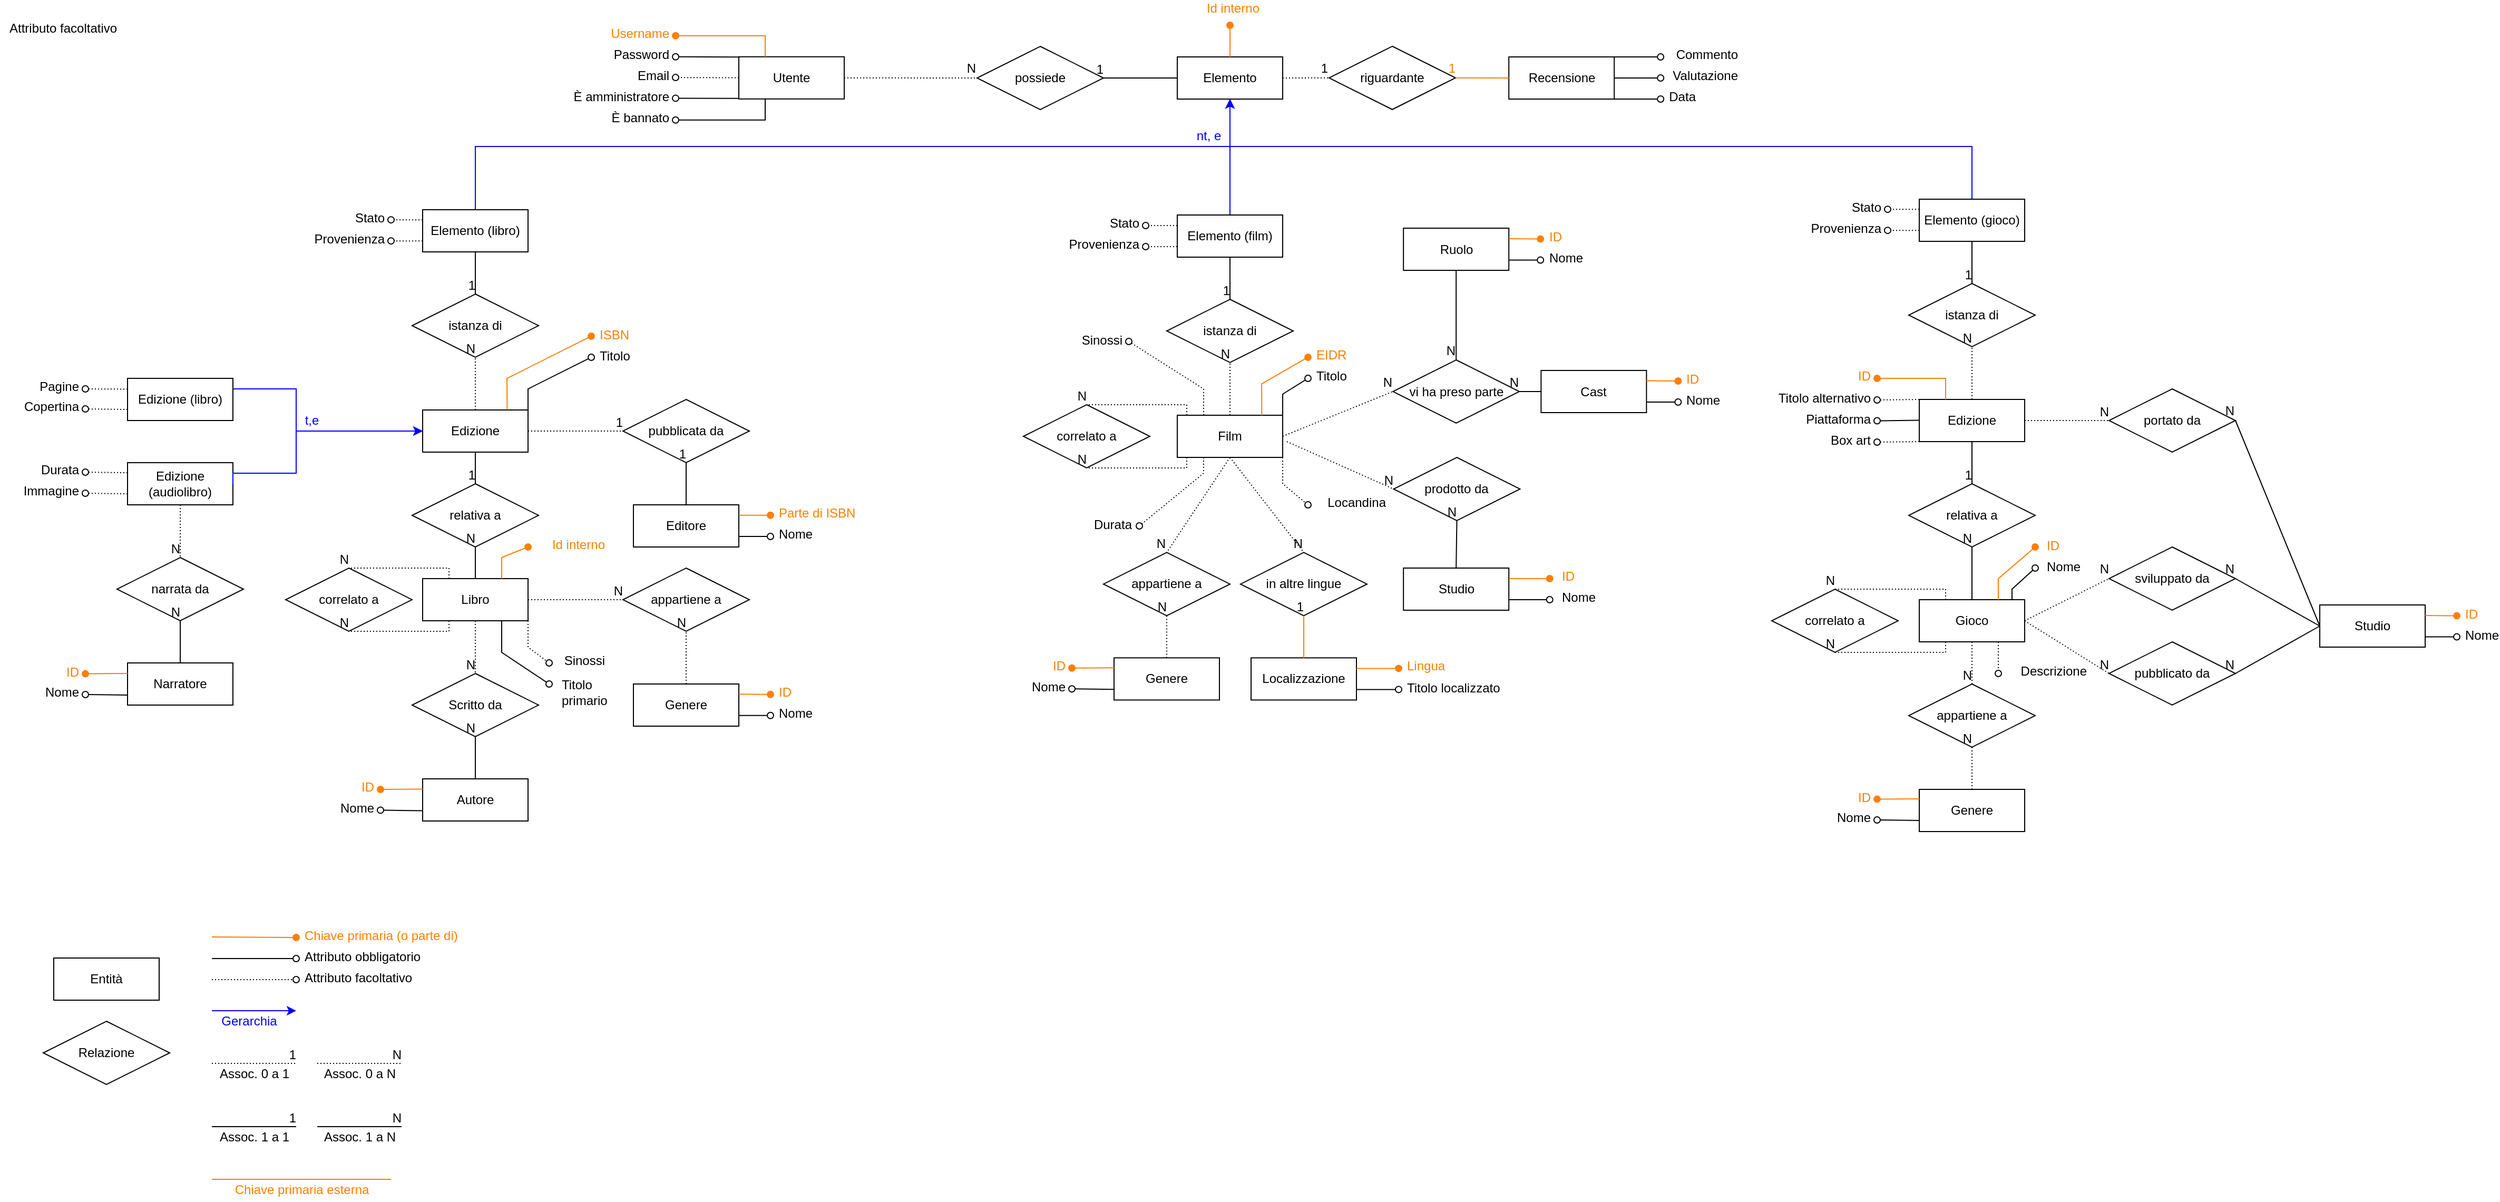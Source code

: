 <mxfile version="13.1.1" type="github">
  <diagram id="I5HIQt-uZzFvG9ge-mUW" name="Page-1">
    <mxGraphModel dx="782" dy="735" grid="1" gridSize="10" guides="1" tooltips="1" connect="1" arrows="1" fold="1" page="1" pageScale="1" pageWidth="827" pageHeight="1169" math="0" shadow="0">
      <root>
        <mxCell id="0" />
        <mxCell id="1" parent="0" />
        <mxCell id="Q04cyboe-cRlrqikKD0N-1" value="Utente" style="whiteSpace=wrap;html=1;align=center;" parent="1" vertex="1">
          <mxGeometry x="700" y="54.88" width="100" height="40" as="geometry" />
        </mxCell>
        <mxCell id="Q04cyboe-cRlrqikKD0N-2" value="possiede" style="shape=rhombus;perimeter=rhombusPerimeter;whiteSpace=wrap;html=1;align=center;" parent="1" vertex="1">
          <mxGeometry x="926" y="45" width="120" height="60" as="geometry" />
        </mxCell>
        <mxCell id="Q04cyboe-cRlrqikKD0N-3" value="Elemento" style="whiteSpace=wrap;html=1;align=center;" parent="1" vertex="1">
          <mxGeometry x="1116" y="55" width="100" height="40" as="geometry" />
        </mxCell>
        <mxCell id="Q04cyboe-cRlrqikKD0N-4" style="edgeStyle=orthogonalEdgeStyle;rounded=0;orthogonalLoop=1;jettySize=auto;html=1;exitX=0.5;exitY=0;exitDx=0;exitDy=0;entryX=0.5;entryY=1;entryDx=0;entryDy=0;strokeColor=#0000FF;" parent="1" source="Q04cyboe-cRlrqikKD0N-5" target="Q04cyboe-cRlrqikKD0N-3" edge="1">
          <mxGeometry relative="1" as="geometry">
            <Array as="points">
              <mxPoint x="450" y="140" />
              <mxPoint x="1166" y="140" />
            </Array>
          </mxGeometry>
        </mxCell>
        <mxCell id="Q04cyboe-cRlrqikKD0N-5" value="Elemento (libro)" style="whiteSpace=wrap;html=1;align=center;" parent="1" vertex="1">
          <mxGeometry x="400" y="200" width="100" height="40" as="geometry" />
        </mxCell>
        <mxCell id="Q04cyboe-cRlrqikKD0N-6" style="edgeStyle=orthogonalEdgeStyle;rounded=0;orthogonalLoop=1;jettySize=auto;html=1;exitX=0.5;exitY=0;exitDx=0;exitDy=0;entryX=0.5;entryY=1;entryDx=0;entryDy=0;strokeColor=#0000FF;" parent="1" source="Q04cyboe-cRlrqikKD0N-7" target="Q04cyboe-cRlrqikKD0N-3" edge="1">
          <mxGeometry relative="1" as="geometry" />
        </mxCell>
        <mxCell id="Q04cyboe-cRlrqikKD0N-7" value="Elemento (film)" style="whiteSpace=wrap;html=1;align=center;" parent="1" vertex="1">
          <mxGeometry x="1116" y="205" width="100" height="40" as="geometry" />
        </mxCell>
        <mxCell id="Q04cyboe-cRlrqikKD0N-8" style="edgeStyle=orthogonalEdgeStyle;rounded=0;orthogonalLoop=1;jettySize=auto;html=1;entryX=0.5;entryY=1;entryDx=0;entryDy=0;strokeColor=#0000FF;" parent="1" source="Q04cyboe-cRlrqikKD0N-9" target="Q04cyboe-cRlrqikKD0N-3" edge="1">
          <mxGeometry relative="1" as="geometry">
            <mxPoint x="1090" y="100" as="targetPoint" />
            <Array as="points">
              <mxPoint x="1870" y="140" />
              <mxPoint x="1166" y="140" />
            </Array>
          </mxGeometry>
        </mxCell>
        <mxCell id="Q04cyboe-cRlrqikKD0N-9" value="Elemento (gioco)" style="whiteSpace=wrap;html=1;align=center;" parent="1" vertex="1">
          <mxGeometry x="1820" y="190" width="100" height="40" as="geometry" />
        </mxCell>
        <mxCell id="Q04cyboe-cRlrqikKD0N-10" value="" style="endArrow=none;html=1;rounded=0;dashed=1;dashPattern=1 2;entryX=0;entryY=0.5;entryDx=0;entryDy=0;exitX=1;exitY=0.5;exitDx=0;exitDy=0;" parent="1" source="Q04cyboe-cRlrqikKD0N-1" target="Q04cyboe-cRlrqikKD0N-2" edge="1">
          <mxGeometry relative="1" as="geometry">
            <mxPoint x="856.0" y="75" as="sourcePoint" />
            <mxPoint x="976" y="175" as="targetPoint" />
          </mxGeometry>
        </mxCell>
        <mxCell id="Q04cyboe-cRlrqikKD0N-11" value="N" style="resizable=0;html=1;align=right;verticalAlign=bottom;" parent="Q04cyboe-cRlrqikKD0N-10" connectable="0" vertex="1">
          <mxGeometry x="1" relative="1" as="geometry" />
        </mxCell>
        <mxCell id="Q04cyboe-cRlrqikKD0N-12" value="" style="endArrow=none;html=1;rounded=0;entryX=1;entryY=0.5;entryDx=0;entryDy=0;exitX=0;exitY=0.5;exitDx=0;exitDy=0;" parent="1" source="Q04cyboe-cRlrqikKD0N-3" target="Q04cyboe-cRlrqikKD0N-2" edge="1">
          <mxGeometry relative="1" as="geometry">
            <mxPoint x="876" y="325" as="sourcePoint" />
            <mxPoint x="1036" y="325" as="targetPoint" />
          </mxGeometry>
        </mxCell>
        <mxCell id="Q04cyboe-cRlrqikKD0N-13" value="1" style="resizable=0;html=1;align=right;verticalAlign=bottom;" parent="Q04cyboe-cRlrqikKD0N-12" connectable="0" vertex="1">
          <mxGeometry x="1" relative="1" as="geometry" />
        </mxCell>
        <mxCell id="Q04cyboe-cRlrqikKD0N-14" value="riguardante" style="shape=rhombus;perimeter=rhombusPerimeter;whiteSpace=wrap;html=1;align=center;" parent="1" vertex="1">
          <mxGeometry x="1260" y="44.88" width="120" height="60" as="geometry" />
        </mxCell>
        <mxCell id="Q04cyboe-cRlrqikKD0N-15" value="Recensione" style="whiteSpace=wrap;html=1;align=center;" parent="1" vertex="1">
          <mxGeometry x="1430.59" y="55" width="100" height="40" as="geometry" />
        </mxCell>
        <mxCell id="Q04cyboe-cRlrqikKD0N-16" value="" style="endArrow=none;html=1;rounded=0;dashed=1;dashPattern=1 2;strokeColor=#000000;entryX=0;entryY=0.5;entryDx=0;entryDy=0;exitX=1;exitY=0.5;exitDx=0;exitDy=0;" parent="1" source="Q04cyboe-cRlrqikKD0N-3" target="Q04cyboe-cRlrqikKD0N-14" edge="1">
          <mxGeometry relative="1" as="geometry">
            <mxPoint x="1066" y="305" as="sourcePoint" />
            <mxPoint x="1226" y="305" as="targetPoint" />
          </mxGeometry>
        </mxCell>
        <mxCell id="Q04cyboe-cRlrqikKD0N-17" value="1" style="resizable=0;html=1;align=right;verticalAlign=bottom;" parent="Q04cyboe-cRlrqikKD0N-16" connectable="0" vertex="1">
          <mxGeometry x="1" relative="1" as="geometry" />
        </mxCell>
        <mxCell id="Q04cyboe-cRlrqikKD0N-18" value="" style="endArrow=none;html=1;rounded=0;strokeColor=#FF7F00;entryX=1;entryY=0.5;entryDx=0;entryDy=0;exitX=0;exitY=0.5;exitDx=0;exitDy=0;" parent="1" source="Q04cyboe-cRlrqikKD0N-15" target="Q04cyboe-cRlrqikKD0N-14" edge="1">
          <mxGeometry relative="1" as="geometry">
            <mxPoint x="1066" y="305" as="sourcePoint" />
            <mxPoint x="1226" y="305" as="targetPoint" />
          </mxGeometry>
        </mxCell>
        <mxCell id="Q04cyboe-cRlrqikKD0N-19" value="1" style="resizable=0;html=1;align=right;verticalAlign=bottom;fontColor=#FF7F00;" parent="Q04cyboe-cRlrqikKD0N-18" connectable="0" vertex="1">
          <mxGeometry x="1" relative="1" as="geometry" />
        </mxCell>
        <mxCell id="Q04cyboe-cRlrqikKD0N-20" value="Edizione" style="whiteSpace=wrap;html=1;align=center;" parent="1" vertex="1">
          <mxGeometry x="400" y="390" width="100" height="40" as="geometry" />
        </mxCell>
        <mxCell id="Q04cyboe-cRlrqikKD0N-21" value="istanza di" style="shape=rhombus;perimeter=rhombusPerimeter;whiteSpace=wrap;html=1;align=center;" parent="1" vertex="1">
          <mxGeometry x="390" y="280" width="120" height="60" as="geometry" />
        </mxCell>
        <mxCell id="Q04cyboe-cRlrqikKD0N-22" style="edgeStyle=orthogonalEdgeStyle;rounded=0;orthogonalLoop=1;jettySize=auto;html=1;entryX=0;entryY=0.5;entryDx=0;entryDy=0;strokeColor=#0000FF;" parent="1" source="Q04cyboe-cRlrqikKD0N-23" target="Q04cyboe-cRlrqikKD0N-20" edge="1">
          <mxGeometry relative="1" as="geometry">
            <Array as="points">
              <mxPoint x="280" y="370" />
              <mxPoint x="280" y="410" />
            </Array>
          </mxGeometry>
        </mxCell>
        <mxCell id="Q04cyboe-cRlrqikKD0N-23" value="Edizione (libro)" style="whiteSpace=wrap;html=1;align=center;" parent="1" vertex="1">
          <mxGeometry x="120" y="360" width="100" height="40" as="geometry" />
        </mxCell>
        <mxCell id="Q04cyboe-cRlrqikKD0N-24" value="Edizione (audiolibro)" style="whiteSpace=wrap;html=1;align=center;" parent="1" vertex="1">
          <mxGeometry x="120" y="440" width="100" height="40" as="geometry" />
        </mxCell>
        <mxCell id="Q04cyboe-cRlrqikKD0N-25" value="" style="endArrow=none;html=1;rounded=0;exitX=0.5;exitY=1;exitDx=0;exitDy=0;entryX=0.5;entryY=0;entryDx=0;entryDy=0;" parent="1" source="Q04cyboe-cRlrqikKD0N-5" target="Q04cyboe-cRlrqikKD0N-21" edge="1">
          <mxGeometry relative="1" as="geometry">
            <mxPoint x="720" y="370" as="sourcePoint" />
            <mxPoint x="880" y="370" as="targetPoint" />
          </mxGeometry>
        </mxCell>
        <mxCell id="Q04cyboe-cRlrqikKD0N-26" value="1" style="resizable=0;html=1;align=right;verticalAlign=bottom;" parent="Q04cyboe-cRlrqikKD0N-25" connectable="0" vertex="1">
          <mxGeometry x="1" relative="1" as="geometry" />
        </mxCell>
        <mxCell id="Q04cyboe-cRlrqikKD0N-27" value="" style="endArrow=none;html=1;rounded=0;dashed=1;dashPattern=1 2;entryX=0.5;entryY=1;entryDx=0;entryDy=0;exitX=0.5;exitY=0;exitDx=0;exitDy=0;" parent="1" source="Q04cyboe-cRlrqikKD0N-20" target="Q04cyboe-cRlrqikKD0N-21" edge="1">
          <mxGeometry relative="1" as="geometry">
            <mxPoint x="450" y="380" as="sourcePoint" />
            <mxPoint x="620" y="370" as="targetPoint" />
          </mxGeometry>
        </mxCell>
        <mxCell id="Q04cyboe-cRlrqikKD0N-28" value="N" style="resizable=0;html=1;align=right;verticalAlign=bottom;" parent="Q04cyboe-cRlrqikKD0N-27" connectable="0" vertex="1">
          <mxGeometry x="1" relative="1" as="geometry" />
        </mxCell>
        <mxCell id="Q04cyboe-cRlrqikKD0N-29" style="edgeStyle=orthogonalEdgeStyle;rounded=0;orthogonalLoop=1;jettySize=auto;html=1;entryX=0;entryY=0.5;entryDx=0;entryDy=0;exitX=1;exitY=0.5;exitDx=0;exitDy=0;strokeColor=#0000FF;" parent="1" source="Q04cyboe-cRlrqikKD0N-24" target="Q04cyboe-cRlrqikKD0N-20" edge="1">
          <mxGeometry relative="1" as="geometry">
            <mxPoint x="560" y="490" as="sourcePoint" />
            <mxPoint x="610" y="380" as="targetPoint" />
            <Array as="points">
              <mxPoint x="220" y="450" />
              <mxPoint x="280" y="450" />
              <mxPoint x="280" y="410" />
            </Array>
          </mxGeometry>
        </mxCell>
        <mxCell id="Q04cyboe-cRlrqikKD0N-30" value="Libro" style="whiteSpace=wrap;html=1;align=center;" parent="1" vertex="1">
          <mxGeometry x="400" y="550" width="100" height="40" as="geometry" />
        </mxCell>
        <mxCell id="Q04cyboe-cRlrqikKD0N-31" value="relativa a" style="shape=rhombus;perimeter=rhombusPerimeter;whiteSpace=wrap;html=1;align=center;" parent="1" vertex="1">
          <mxGeometry x="390" y="460" width="120" height="60" as="geometry" />
        </mxCell>
        <mxCell id="Q04cyboe-cRlrqikKD0N-32" value="" style="endArrow=none;html=1;rounded=0;strokeColor=#000000;entryX=0.5;entryY=1;entryDx=0;entryDy=0;exitX=0.5;exitY=0;exitDx=0;exitDy=0;" parent="1" source="Q04cyboe-cRlrqikKD0N-30" target="Q04cyboe-cRlrqikKD0N-31" edge="1">
          <mxGeometry relative="1" as="geometry">
            <mxPoint x="490" y="380" as="sourcePoint" />
            <mxPoint x="650" y="380" as="targetPoint" />
          </mxGeometry>
        </mxCell>
        <mxCell id="Q04cyboe-cRlrqikKD0N-33" value="N" style="resizable=0;html=1;align=right;verticalAlign=bottom;" parent="Q04cyboe-cRlrqikKD0N-32" connectable="0" vertex="1">
          <mxGeometry x="1" relative="1" as="geometry" />
        </mxCell>
        <mxCell id="Q04cyboe-cRlrqikKD0N-34" value="" style="endArrow=none;html=1;rounded=0;strokeColor=#000000;entryX=0.5;entryY=0;entryDx=0;entryDy=0;exitX=0.5;exitY=1;exitDx=0;exitDy=0;" parent="1" source="Q04cyboe-cRlrqikKD0N-20" target="Q04cyboe-cRlrqikKD0N-31" edge="1">
          <mxGeometry relative="1" as="geometry">
            <mxPoint x="490" y="380" as="sourcePoint" />
            <mxPoint x="650" y="380" as="targetPoint" />
          </mxGeometry>
        </mxCell>
        <mxCell id="Q04cyboe-cRlrqikKD0N-35" value="1" style="resizable=0;html=1;align=right;verticalAlign=bottom;" parent="Q04cyboe-cRlrqikKD0N-34" connectable="0" vertex="1">
          <mxGeometry x="1" relative="1" as="geometry">
            <mxPoint x="0.03" as="offset" />
          </mxGeometry>
        </mxCell>
        <mxCell id="Q04cyboe-cRlrqikKD0N-36" value="Autore" style="whiteSpace=wrap;html=1;align=center;" parent="1" vertex="1">
          <mxGeometry x="400" y="740" width="100" height="40" as="geometry" />
        </mxCell>
        <mxCell id="Q04cyboe-cRlrqikKD0N-37" value="Scritto da" style="shape=rhombus;perimeter=rhombusPerimeter;whiteSpace=wrap;html=1;align=center;" parent="1" vertex="1">
          <mxGeometry x="390" y="640" width="120" height="60" as="geometry" />
        </mxCell>
        <mxCell id="Q04cyboe-cRlrqikKD0N-38" value="" style="endArrow=none;html=1;rounded=0;strokeColor=#000000;entryX=0.5;entryY=1;entryDx=0;entryDy=0;exitX=0.5;exitY=0;exitDx=0;exitDy=0;" parent="1" source="Q04cyboe-cRlrqikKD0N-36" target="Q04cyboe-cRlrqikKD0N-37" edge="1">
          <mxGeometry relative="1" as="geometry">
            <mxPoint x="90" y="570" as="sourcePoint" />
            <mxPoint x="300" y="710" as="targetPoint" />
          </mxGeometry>
        </mxCell>
        <mxCell id="Q04cyboe-cRlrqikKD0N-39" value="N" style="resizable=0;html=1;align=right;verticalAlign=bottom;" parent="Q04cyboe-cRlrqikKD0N-38" connectable="0" vertex="1">
          <mxGeometry x="1" relative="1" as="geometry" />
        </mxCell>
        <mxCell id="Q04cyboe-cRlrqikKD0N-40" value="pubblicata da" style="shape=rhombus;perimeter=rhombusPerimeter;whiteSpace=wrap;html=1;align=center;" parent="1" vertex="1">
          <mxGeometry x="590" y="380" width="120" height="60" as="geometry" />
        </mxCell>
        <mxCell id="Q04cyboe-cRlrqikKD0N-41" value="Editore" style="whiteSpace=wrap;html=1;align=center;" parent="1" vertex="1">
          <mxGeometry x="600" y="480" width="100" height="40" as="geometry" />
        </mxCell>
        <mxCell id="Q04cyboe-cRlrqikKD0N-42" value="" style="endArrow=none;html=1;rounded=0;strokeColor=#000000;entryX=0.5;entryY=1;entryDx=0;entryDy=0;exitX=0.5;exitY=0;exitDx=0;exitDy=0;" parent="1" source="Q04cyboe-cRlrqikKD0N-41" target="Q04cyboe-cRlrqikKD0N-40" edge="1">
          <mxGeometry relative="1" as="geometry">
            <mxPoint x="510" y="470" as="sourcePoint" />
            <mxPoint x="670" y="470" as="targetPoint" />
          </mxGeometry>
        </mxCell>
        <mxCell id="Q04cyboe-cRlrqikKD0N-43" value="1" style="resizable=0;html=1;align=right;verticalAlign=bottom;" parent="Q04cyboe-cRlrqikKD0N-42" connectable="0" vertex="1">
          <mxGeometry x="1" relative="1" as="geometry" />
        </mxCell>
        <mxCell id="Q04cyboe-cRlrqikKD0N-44" value="narrata da" style="shape=rhombus;perimeter=rhombusPerimeter;whiteSpace=wrap;html=1;align=center;strokeColor=#000000;" parent="1" vertex="1">
          <mxGeometry x="110" y="530" width="120" height="60" as="geometry" />
        </mxCell>
        <mxCell id="Q04cyboe-cRlrqikKD0N-45" value="Narratore" style="whiteSpace=wrap;html=1;align=center;strokeColor=#000000;" parent="1" vertex="1">
          <mxGeometry x="120" y="630" width="100" height="40" as="geometry" />
        </mxCell>
        <mxCell id="Q04cyboe-cRlrqikKD0N-46" value="" style="endArrow=none;html=1;rounded=0;strokeColor=#000000;entryX=0.5;entryY=1;entryDx=0;entryDy=0;exitX=0.5;exitY=0;exitDx=0;exitDy=0;" parent="1" source="Q04cyboe-cRlrqikKD0N-45" target="Q04cyboe-cRlrqikKD0N-44" edge="1">
          <mxGeometry relative="1" as="geometry">
            <mxPoint x="470" y="450" as="sourcePoint" />
            <mxPoint x="630" y="450" as="targetPoint" />
          </mxGeometry>
        </mxCell>
        <mxCell id="Q04cyboe-cRlrqikKD0N-47" value="N" style="resizable=0;html=1;align=right;verticalAlign=bottom;" parent="Q04cyboe-cRlrqikKD0N-46" connectable="0" vertex="1">
          <mxGeometry x="1" relative="1" as="geometry" />
        </mxCell>
        <mxCell id="Q04cyboe-cRlrqikKD0N-48" value="Edizione" style="whiteSpace=wrap;html=1;align=center;" parent="1" vertex="1">
          <mxGeometry x="1820" y="380" width="100" height="40" as="geometry" />
        </mxCell>
        <mxCell id="Q04cyboe-cRlrqikKD0N-49" value="Genere" style="whiteSpace=wrap;html=1;align=center;" parent="1" vertex="1">
          <mxGeometry x="1820" y="750" width="100" height="40" as="geometry" />
        </mxCell>
        <mxCell id="Q04cyboe-cRlrqikKD0N-50" value="pubblicato da" style="shape=rhombus;perimeter=rhombusPerimeter;whiteSpace=wrap;html=1;align=center;" parent="1" vertex="1">
          <mxGeometry x="2000" y="610" width="120" height="60" as="geometry" />
        </mxCell>
        <mxCell id="Q04cyboe-cRlrqikKD0N-51" value="appartiene a" style="shape=rhombus;perimeter=rhombusPerimeter;whiteSpace=wrap;html=1;align=center;" parent="1" vertex="1">
          <mxGeometry x="1810" y="650" width="120" height="60" as="geometry" />
        </mxCell>
        <mxCell id="Q04cyboe-cRlrqikKD0N-52" value="&lt;div&gt;sviluppato da&lt;/div&gt;" style="shape=rhombus;perimeter=rhombusPerimeter;whiteSpace=wrap;html=1;align=center;" parent="1" vertex="1">
          <mxGeometry x="2000" y="520" width="120" height="60" as="geometry" />
        </mxCell>
        <mxCell id="Q04cyboe-cRlrqikKD0N-53" value="istanza di" style="shape=rhombus;perimeter=rhombusPerimeter;whiteSpace=wrap;html=1;align=center;" parent="1" vertex="1">
          <mxGeometry x="1810" y="270" width="120" height="60" as="geometry" />
        </mxCell>
        <mxCell id="Q04cyboe-cRlrqikKD0N-54" value="Localizzazione" style="whiteSpace=wrap;html=1;align=center;" parent="1" vertex="1">
          <mxGeometry x="1186" y="625.19" width="100" height="40" as="geometry" />
        </mxCell>
        <mxCell id="Q04cyboe-cRlrqikKD0N-55" value="Studio" style="whiteSpace=wrap;html=1;align=center;" parent="1" vertex="1">
          <mxGeometry x="1330.59" y="540" width="100" height="40" as="geometry" />
        </mxCell>
        <mxCell id="Q04cyboe-cRlrqikKD0N-56" value="Ruolo" style="whiteSpace=wrap;html=1;align=center;" parent="1" vertex="1">
          <mxGeometry x="1330.59" y="217.5" width="100" height="40" as="geometry" />
        </mxCell>
        <mxCell id="Q04cyboe-cRlrqikKD0N-57" value="Cast" style="whiteSpace=wrap;html=1;align=center;" parent="1" vertex="1">
          <mxGeometry x="1461.18" y="352.5" width="100" height="40" as="geometry" />
        </mxCell>
        <mxCell id="Q04cyboe-cRlrqikKD0N-58" value="Genere" style="whiteSpace=wrap;html=1;align=center;" parent="1" vertex="1">
          <mxGeometry x="1056" y="625.19" width="100" height="40" as="geometry" />
        </mxCell>
        <mxCell id="Q04cyboe-cRlrqikKD0N-59" value="Film" style="whiteSpace=wrap;html=1;align=center;" parent="1" vertex="1">
          <mxGeometry x="1116" y="395" width="100" height="40" as="geometry" />
        </mxCell>
        <mxCell id="Q04cyboe-cRlrqikKD0N-60" value="Gioco" style="whiteSpace=wrap;html=1;align=center;" parent="1" vertex="1">
          <mxGeometry x="1820" y="570" width="100" height="40" as="geometry" />
        </mxCell>
        <mxCell id="Q04cyboe-cRlrqikKD0N-61" value="relativa a" style="shape=rhombus;perimeter=rhombusPerimeter;whiteSpace=wrap;html=1;align=center;" parent="1" vertex="1">
          <mxGeometry x="1810" y="460" width="120" height="60" as="geometry" />
        </mxCell>
        <mxCell id="Q04cyboe-cRlrqikKD0N-62" value="appartiene a" style="shape=rhombus;perimeter=rhombusPerimeter;whiteSpace=wrap;html=1;align=center;" parent="1" vertex="1">
          <mxGeometry x="1046" y="525.19" width="120" height="60" as="geometry" />
        </mxCell>
        <mxCell id="Q04cyboe-cRlrqikKD0N-63" value="prodotto da" style="shape=rhombus;perimeter=rhombusPerimeter;whiteSpace=wrap;html=1;align=center;" parent="1" vertex="1">
          <mxGeometry x="1321.24" y="435" width="120" height="60" as="geometry" />
        </mxCell>
        <mxCell id="Q04cyboe-cRlrqikKD0N-64" value="istanza di" style="shape=rhombus;perimeter=rhombusPerimeter;whiteSpace=wrap;html=1;align=center;" parent="1" vertex="1">
          <mxGeometry x="1106" y="285" width="120" height="60" as="geometry" />
        </mxCell>
        <mxCell id="Q04cyboe-cRlrqikKD0N-65" value="" style="endArrow=none;html=1;rounded=0;dashed=1;dashPattern=1 2;entryX=0.5;entryY=1;entryDx=0;entryDy=0;" parent="1" source="Q04cyboe-cRlrqikKD0N-59" target="Q04cyboe-cRlrqikKD0N-64" edge="1">
          <mxGeometry relative="1" as="geometry">
            <mxPoint x="1106" y="295" as="sourcePoint" />
            <mxPoint x="1266" y="295" as="targetPoint" />
          </mxGeometry>
        </mxCell>
        <mxCell id="Q04cyboe-cRlrqikKD0N-66" value="N" style="resizable=0;html=1;align=right;verticalAlign=bottom;" parent="Q04cyboe-cRlrqikKD0N-65" connectable="0" vertex="1">
          <mxGeometry x="1" relative="1" as="geometry" />
        </mxCell>
        <mxCell id="Q04cyboe-cRlrqikKD0N-67" value="" style="endArrow=none;html=1;rounded=0;entryX=0.5;entryY=0;entryDx=0;entryDy=0;exitX=0.5;exitY=1;exitDx=0;exitDy=0;" parent="1" source="Q04cyboe-cRlrqikKD0N-7" target="Q04cyboe-cRlrqikKD0N-64" edge="1">
          <mxGeometry relative="1" as="geometry">
            <mxPoint x="1106" y="295" as="sourcePoint" />
            <mxPoint x="1266" y="295" as="targetPoint" />
          </mxGeometry>
        </mxCell>
        <mxCell id="Q04cyboe-cRlrqikKD0N-68" value="1" style="resizable=0;html=1;align=right;verticalAlign=bottom;" parent="Q04cyboe-cRlrqikKD0N-67" connectable="0" vertex="1">
          <mxGeometry x="1" relative="1" as="geometry" />
        </mxCell>
        <mxCell id="Q04cyboe-cRlrqikKD0N-69" value="" style="endArrow=none;html=1;rounded=0;entryX=0.5;entryY=1;entryDx=0;entryDy=0;exitX=0.5;exitY=0;exitDx=0;exitDy=0;" parent="1" source="Q04cyboe-cRlrqikKD0N-55" target="Q04cyboe-cRlrqikKD0N-63" edge="1">
          <mxGeometry relative="1" as="geometry">
            <mxPoint x="1511.24" y="445" as="sourcePoint" />
            <mxPoint x="1671.24" y="445" as="targetPoint" />
          </mxGeometry>
        </mxCell>
        <mxCell id="Q04cyboe-cRlrqikKD0N-70" value="N" style="resizable=0;html=1;align=right;verticalAlign=bottom;" parent="Q04cyboe-cRlrqikKD0N-69" connectable="0" vertex="1">
          <mxGeometry x="1" relative="1" as="geometry" />
        </mxCell>
        <mxCell id="Q04cyboe-cRlrqikKD0N-71" value="" style="endArrow=none;html=1;rounded=0;dashed=1;dashPattern=1 2;entryX=0.5;entryY=0;entryDx=0;entryDy=0;exitX=0.5;exitY=1;exitDx=0;exitDy=0;" parent="1" source="Q04cyboe-cRlrqikKD0N-59" target="Q04cyboe-cRlrqikKD0N-62" edge="1">
          <mxGeometry relative="1" as="geometry">
            <mxPoint x="876" y="515" as="sourcePoint" />
            <mxPoint x="1036" y="515" as="targetPoint" />
          </mxGeometry>
        </mxCell>
        <mxCell id="Q04cyboe-cRlrqikKD0N-72" value="N" style="resizable=0;html=1;align=right;verticalAlign=bottom;" parent="Q04cyboe-cRlrqikKD0N-71" connectable="0" vertex="1">
          <mxGeometry x="1" relative="1" as="geometry" />
        </mxCell>
        <mxCell id="Q04cyboe-cRlrqikKD0N-73" value="vi ha preso parte" style="shape=rhombus;perimeter=rhombusPerimeter;whiteSpace=wrap;html=1;align=center;strokeColor=#000000;" parent="1" vertex="1">
          <mxGeometry x="1320.59" y="342.5" width="120" height="60" as="geometry" />
        </mxCell>
        <mxCell id="Q04cyboe-cRlrqikKD0N-74" value="Genere" style="whiteSpace=wrap;html=1;align=center;" parent="1" vertex="1">
          <mxGeometry x="600" y="650" width="100" height="40" as="geometry" />
        </mxCell>
        <mxCell id="Q04cyboe-cRlrqikKD0N-75" value="appartiene a" style="shape=rhombus;perimeter=rhombusPerimeter;whiteSpace=wrap;html=1;align=center;" parent="1" vertex="1">
          <mxGeometry x="590" y="540" width="120" height="60" as="geometry" />
        </mxCell>
        <mxCell id="Q04cyboe-cRlrqikKD0N-76" value="" style="endArrow=none;html=1;rounded=0;dashed=1;dashPattern=1 2;entryX=0;entryY=0.5;entryDx=0;entryDy=0;exitX=1;exitY=0.5;exitDx=0;exitDy=0;" parent="1" source="Q04cyboe-cRlrqikKD0N-30" target="Q04cyboe-cRlrqikKD0N-75" edge="1">
          <mxGeometry relative="1" as="geometry">
            <mxPoint x="630" y="640" as="sourcePoint" />
            <mxPoint x="500" y="660" as="targetPoint" />
          </mxGeometry>
        </mxCell>
        <mxCell id="Q04cyboe-cRlrqikKD0N-77" value="N" style="resizable=0;html=1;align=right;verticalAlign=bottom;" parent="Q04cyboe-cRlrqikKD0N-76" connectable="0" vertex="1">
          <mxGeometry x="1" relative="1" as="geometry" />
        </mxCell>
        <mxCell id="Q04cyboe-cRlrqikKD0N-80" value="in altre lingue" style="shape=rhombus;perimeter=rhombusPerimeter;whiteSpace=wrap;html=1;align=center;" parent="1" vertex="1">
          <mxGeometry x="1176" y="525.19" width="120" height="60" as="geometry" />
        </mxCell>
        <mxCell id="Q04cyboe-cRlrqikKD0N-81" value="" style="endArrow=none;html=1;rounded=0;dashed=1;dashPattern=1 2;exitX=0.5;exitY=1;exitDx=0;exitDy=0;entryX=0.5;entryY=0;entryDx=0;entryDy=0;" parent="1" source="Q04cyboe-cRlrqikKD0N-59" target="Q04cyboe-cRlrqikKD0N-80" edge="1">
          <mxGeometry relative="1" as="geometry">
            <mxPoint x="956" y="725" as="sourcePoint" />
            <mxPoint x="1116" y="725" as="targetPoint" />
          </mxGeometry>
        </mxCell>
        <mxCell id="Q04cyboe-cRlrqikKD0N-82" value="N" style="resizable=0;html=1;align=right;verticalAlign=bottom;" parent="Q04cyboe-cRlrqikKD0N-81" connectable="0" vertex="1">
          <mxGeometry x="1" relative="1" as="geometry" />
        </mxCell>
        <mxCell id="Q04cyboe-cRlrqikKD0N-83" value="" style="endArrow=none;html=1;rounded=0;entryX=0.5;entryY=1;entryDx=0;entryDy=0;exitX=0.5;exitY=0;exitDx=0;exitDy=0;strokeColor=#FF7F00;" parent="1" source="Q04cyboe-cRlrqikKD0N-54" target="Q04cyboe-cRlrqikKD0N-80" edge="1">
          <mxGeometry relative="1" as="geometry">
            <mxPoint x="876" y="745.19" as="sourcePoint" />
            <mxPoint x="1036" y="745.19" as="targetPoint" />
          </mxGeometry>
        </mxCell>
        <mxCell id="Q04cyboe-cRlrqikKD0N-84" value="1" style="resizable=0;html=1;align=right;verticalAlign=bottom;" parent="Q04cyboe-cRlrqikKD0N-83" connectable="0" vertex="1">
          <mxGeometry x="1" relative="1" as="geometry" />
        </mxCell>
        <mxCell id="Q04cyboe-cRlrqikKD0N-85" value="" style="endArrow=none;html=1;rounded=0;exitX=0.5;exitY=1;exitDx=0;exitDy=0;entryX=0.5;entryY=0;entryDx=0;entryDy=0;" parent="1" source="Q04cyboe-cRlrqikKD0N-9" target="Q04cyboe-cRlrqikKD0N-53" edge="1">
          <mxGeometry relative="1" as="geometry">
            <mxPoint x="1580" y="310" as="sourcePoint" />
            <mxPoint x="1740" y="310" as="targetPoint" />
          </mxGeometry>
        </mxCell>
        <mxCell id="Q04cyboe-cRlrqikKD0N-86" value="1" style="resizable=0;html=1;align=right;verticalAlign=bottom;" parent="Q04cyboe-cRlrqikKD0N-85" connectable="0" vertex="1">
          <mxGeometry x="1" relative="1" as="geometry" />
        </mxCell>
        <mxCell id="Q04cyboe-cRlrqikKD0N-87" value="" style="endArrow=none;html=1;rounded=0;dashed=1;dashPattern=1 2;entryX=0.5;entryY=1;entryDx=0;entryDy=0;exitX=0.5;exitY=0;exitDx=0;exitDy=0;" parent="1" source="Q04cyboe-cRlrqikKD0N-48" target="Q04cyboe-cRlrqikKD0N-53" edge="1">
          <mxGeometry relative="1" as="geometry">
            <mxPoint x="1580" y="310" as="sourcePoint" />
            <mxPoint x="1740" y="310" as="targetPoint" />
          </mxGeometry>
        </mxCell>
        <mxCell id="Q04cyboe-cRlrqikKD0N-88" value="N" style="resizable=0;html=1;align=right;verticalAlign=bottom;" parent="Q04cyboe-cRlrqikKD0N-87" connectable="0" vertex="1">
          <mxGeometry x="1" relative="1" as="geometry" />
        </mxCell>
        <mxCell id="Q04cyboe-cRlrqikKD0N-89" value="" style="endArrow=none;html=1;rounded=0;entryX=0.5;entryY=0;entryDx=0;entryDy=0;exitX=0.5;exitY=1;exitDx=0;exitDy=0;" parent="1" source="Q04cyboe-cRlrqikKD0N-48" target="Q04cyboe-cRlrqikKD0N-61" edge="1">
          <mxGeometry relative="1" as="geometry">
            <mxPoint x="1360" y="710" as="sourcePoint" />
            <mxPoint x="1520" y="710" as="targetPoint" />
          </mxGeometry>
        </mxCell>
        <mxCell id="Q04cyboe-cRlrqikKD0N-90" value="1" style="resizable=0;html=1;align=right;verticalAlign=bottom;" parent="Q04cyboe-cRlrqikKD0N-89" connectable="0" vertex="1">
          <mxGeometry x="1" relative="1" as="geometry" />
        </mxCell>
        <mxCell id="Q04cyboe-cRlrqikKD0N-91" value="" style="endArrow=none;html=1;rounded=0;entryX=0.5;entryY=1;entryDx=0;entryDy=0;exitX=0.5;exitY=0;exitDx=0;exitDy=0;" parent="1" source="Q04cyboe-cRlrqikKD0N-60" target="Q04cyboe-cRlrqikKD0N-61" edge="1">
          <mxGeometry relative="1" as="geometry">
            <mxPoint x="1670" y="540" as="sourcePoint" />
            <mxPoint x="1830" y="540" as="targetPoint" />
          </mxGeometry>
        </mxCell>
        <mxCell id="Q04cyboe-cRlrqikKD0N-92" value="N" style="resizable=0;html=1;align=right;verticalAlign=bottom;" parent="Q04cyboe-cRlrqikKD0N-91" connectable="0" vertex="1">
          <mxGeometry x="1" relative="1" as="geometry" />
        </mxCell>
        <mxCell id="Q04cyboe-cRlrqikKD0N-93" value="portato da" style="shape=rhombus;perimeter=rhombusPerimeter;whiteSpace=wrap;html=1;align=center;strokeColor=#000000;" parent="1" vertex="1">
          <mxGeometry x="2000" y="370" width="120" height="60" as="geometry" />
        </mxCell>
        <mxCell id="Q04cyboe-cRlrqikKD0N-94" value="Studio" style="whiteSpace=wrap;html=1;align=center;strokeColor=#000000;" parent="1" vertex="1">
          <mxGeometry x="2200" y="575" width="100" height="40" as="geometry" />
        </mxCell>
        <mxCell id="Q04cyboe-cRlrqikKD0N-95" value="" style="endArrow=none;html=1;rounded=0;entryX=1;entryY=0.5;entryDx=0;entryDy=0;exitX=0;exitY=0.5;exitDx=0;exitDy=0;" parent="1" source="Q04cyboe-cRlrqikKD0N-94" target="Q04cyboe-cRlrqikKD0N-93" edge="1">
          <mxGeometry relative="1" as="geometry">
            <mxPoint x="2150" y="530" as="sourcePoint" />
            <mxPoint x="2310" y="530" as="targetPoint" />
          </mxGeometry>
        </mxCell>
        <mxCell id="Q04cyboe-cRlrqikKD0N-96" value="N" style="resizable=0;html=1;align=right;verticalAlign=bottom;" parent="Q04cyboe-cRlrqikKD0N-95" connectable="0" vertex="1">
          <mxGeometry x="1" relative="1" as="geometry" />
        </mxCell>
        <mxCell id="Q04cyboe-cRlrqikKD0N-97" value="" style="endArrow=none;html=1;rounded=0;entryX=1;entryY=0.5;entryDx=0;entryDy=0;exitX=0;exitY=0.5;exitDx=0;exitDy=0;" parent="1" source="Q04cyboe-cRlrqikKD0N-94" target="Q04cyboe-cRlrqikKD0N-52" edge="1">
          <mxGeometry relative="1" as="geometry">
            <mxPoint x="2191" y="500" as="sourcePoint" />
            <mxPoint x="2111" y="500" as="targetPoint" />
          </mxGeometry>
        </mxCell>
        <mxCell id="Q04cyboe-cRlrqikKD0N-98" value="N" style="resizable=0;html=1;align=right;verticalAlign=bottom;" parent="Q04cyboe-cRlrqikKD0N-97" connectable="0" vertex="1">
          <mxGeometry x="1" relative="1" as="geometry" />
        </mxCell>
        <mxCell id="Q04cyboe-cRlrqikKD0N-99" value="" style="endArrow=none;html=1;rounded=0;entryX=1;entryY=0.5;entryDx=0;entryDy=0;exitX=0;exitY=0.5;exitDx=0;exitDy=0;" parent="1" source="Q04cyboe-cRlrqikKD0N-94" target="Q04cyboe-cRlrqikKD0N-50" edge="1">
          <mxGeometry relative="1" as="geometry">
            <mxPoint x="2200" y="620" as="sourcePoint" />
            <mxPoint x="2120" y="620" as="targetPoint" />
          </mxGeometry>
        </mxCell>
        <mxCell id="Q04cyboe-cRlrqikKD0N-100" value="N" style="resizable=0;html=1;align=right;verticalAlign=bottom;" parent="Q04cyboe-cRlrqikKD0N-99" connectable="0" vertex="1">
          <mxGeometry x="1" relative="1" as="geometry" />
        </mxCell>
        <mxCell id="Q04cyboe-cRlrqikKD0N-101" value="" style="endArrow=none;html=1;rounded=0;dashed=1;dashPattern=1 2;entryX=0.5;entryY=0;entryDx=0;entryDy=0;exitX=0.5;exitY=1;exitDx=0;exitDy=0;" parent="1" source="Q04cyboe-cRlrqikKD0N-60" target="Q04cyboe-cRlrqikKD0N-51" edge="1">
          <mxGeometry relative="1" as="geometry">
            <mxPoint x="1750" y="710" as="sourcePoint" />
            <mxPoint x="1910" y="710" as="targetPoint" />
          </mxGeometry>
        </mxCell>
        <mxCell id="Q04cyboe-cRlrqikKD0N-102" value="N" style="resizable=0;html=1;align=right;verticalAlign=bottom;" parent="Q04cyboe-cRlrqikKD0N-101" connectable="0" vertex="1">
          <mxGeometry x="1" relative="1" as="geometry" />
        </mxCell>
        <mxCell id="Q04cyboe-cRlrqikKD0N-103" value="" style="endArrow=none;html=1;rounded=0;dashed=1;dashPattern=1 2;entryX=0.5;entryY=1;entryDx=0;entryDy=0;exitX=0.5;exitY=0;exitDx=0;exitDy=0;" parent="1" source="Q04cyboe-cRlrqikKD0N-58" target="Q04cyboe-cRlrqikKD0N-62" edge="1">
          <mxGeometry relative="1" as="geometry">
            <mxPoint x="946" y="595.19" as="sourcePoint" />
            <mxPoint x="1106" y="595.19" as="targetPoint" />
          </mxGeometry>
        </mxCell>
        <mxCell id="Q04cyboe-cRlrqikKD0N-104" value="N" style="resizable=0;html=1;align=right;verticalAlign=bottom;" parent="Q04cyboe-cRlrqikKD0N-103" connectable="0" vertex="1">
          <mxGeometry x="1" relative="1" as="geometry" />
        </mxCell>
        <mxCell id="Q04cyboe-cRlrqikKD0N-105" value="" style="endArrow=none;html=1;rounded=0;dashed=1;dashPattern=1 2;exitX=0.5;exitY=0;exitDx=0;exitDy=0;entryX=0.5;entryY=1;entryDx=0;entryDy=0;" parent="1" source="Q04cyboe-cRlrqikKD0N-74" target="Q04cyboe-cRlrqikKD0N-75" edge="1">
          <mxGeometry relative="1" as="geometry">
            <mxPoint x="720" y="630" as="sourcePoint" />
            <mxPoint x="880" y="630" as="targetPoint" />
          </mxGeometry>
        </mxCell>
        <mxCell id="Q04cyboe-cRlrqikKD0N-106" value="N" style="resizable=0;html=1;align=right;verticalAlign=bottom;" parent="Q04cyboe-cRlrqikKD0N-105" connectable="0" vertex="1">
          <mxGeometry x="1" relative="1" as="geometry" />
        </mxCell>
        <mxCell id="Q04cyboe-cRlrqikKD0N-107" value="" style="endArrow=none;html=1;rounded=0;dashed=1;dashPattern=1 2;entryX=0.5;entryY=1;entryDx=0;entryDy=0;exitX=0.5;exitY=0;exitDx=0;exitDy=0;" parent="1" source="Q04cyboe-cRlrqikKD0N-49" target="Q04cyboe-cRlrqikKD0N-51" edge="1">
          <mxGeometry relative="1" as="geometry">
            <mxPoint x="1630" y="530" as="sourcePoint" />
            <mxPoint x="1790" y="530" as="targetPoint" />
          </mxGeometry>
        </mxCell>
        <mxCell id="Q04cyboe-cRlrqikKD0N-108" value="N" style="resizable=0;html=1;align=right;verticalAlign=bottom;" parent="Q04cyboe-cRlrqikKD0N-107" connectable="0" vertex="1">
          <mxGeometry x="1" relative="1" as="geometry" />
        </mxCell>
        <mxCell id="Q04cyboe-cRlrqikKD0N-111" value="" style="endArrow=none;html=1;rounded=0;dashed=1;dashPattern=1 2;entryX=0.5;entryY=0;entryDx=0;entryDy=0;exitX=0.5;exitY=1;exitDx=0;exitDy=0;" parent="1" source="Q04cyboe-cRlrqikKD0N-24" target="Q04cyboe-cRlrqikKD0N-44" edge="1">
          <mxGeometry relative="1" as="geometry">
            <mxPoint x="290" y="430" as="sourcePoint" />
            <mxPoint x="450" y="430" as="targetPoint" />
          </mxGeometry>
        </mxCell>
        <mxCell id="Q04cyboe-cRlrqikKD0N-112" value="N" style="resizable=0;html=1;align=right;verticalAlign=bottom;" parent="Q04cyboe-cRlrqikKD0N-111" connectable="0" vertex="1">
          <mxGeometry x="1" relative="1" as="geometry" />
        </mxCell>
        <mxCell id="Q04cyboe-cRlrqikKD0N-113" value="" style="endArrow=none;html=1;rounded=0;dashed=1;dashPattern=1 2;exitX=0.5;exitY=1;exitDx=0;exitDy=0;entryX=0.5;entryY=0;entryDx=0;entryDy=0;" parent="1" source="Q04cyboe-cRlrqikKD0N-30" target="Q04cyboe-cRlrqikKD0N-37" edge="1">
          <mxGeometry relative="1" as="geometry">
            <mxPoint x="540" y="670" as="sourcePoint" />
            <mxPoint x="700" y="670" as="targetPoint" />
          </mxGeometry>
        </mxCell>
        <mxCell id="Q04cyboe-cRlrqikKD0N-114" value="N" style="resizable=0;html=1;align=right;verticalAlign=bottom;" parent="Q04cyboe-cRlrqikKD0N-113" connectable="0" vertex="1">
          <mxGeometry x="1" relative="1" as="geometry" />
        </mxCell>
        <mxCell id="Q04cyboe-cRlrqikKD0N-115" value="" style="endArrow=none;html=1;rounded=0;dashed=1;dashPattern=1 2;entryX=0;entryY=0.5;entryDx=0;entryDy=0;" parent="1" target="Q04cyboe-cRlrqikKD0N-63" edge="1">
          <mxGeometry relative="1" as="geometry">
            <mxPoint x="1220" y="420" as="sourcePoint" />
            <mxPoint x="1196" y="345" as="targetPoint" />
          </mxGeometry>
        </mxCell>
        <mxCell id="Q04cyboe-cRlrqikKD0N-116" value="N" style="resizable=0;html=1;align=right;verticalAlign=bottom;" parent="Q04cyboe-cRlrqikKD0N-115" connectable="0" vertex="1">
          <mxGeometry x="1" relative="1" as="geometry" />
        </mxCell>
        <mxCell id="Q04cyboe-cRlrqikKD0N-117" value="" style="endArrow=none;html=1;rounded=0;dashed=1;dashPattern=1 2;entryX=0;entryY=0.5;entryDx=0;entryDy=0;exitX=1;exitY=0.5;exitDx=0;exitDy=0;" parent="1" source="Q04cyboe-cRlrqikKD0N-59" target="Q04cyboe-cRlrqikKD0N-73" edge="1">
          <mxGeometry relative="1" as="geometry">
            <mxPoint x="1136" y="385" as="sourcePoint" />
            <mxPoint x="1296" y="385" as="targetPoint" />
          </mxGeometry>
        </mxCell>
        <mxCell id="Q04cyboe-cRlrqikKD0N-118" value="N" style="resizable=0;html=1;align=right;verticalAlign=bottom;" parent="Q04cyboe-cRlrqikKD0N-117" connectable="0" vertex="1">
          <mxGeometry x="1" relative="1" as="geometry" />
        </mxCell>
        <mxCell id="Q04cyboe-cRlrqikKD0N-119" value="" style="endArrow=none;html=1;rounded=0;dashed=1;dashPattern=1 2;entryX=0;entryY=0.5;entryDx=0;entryDy=0;exitX=1;exitY=0.5;exitDx=0;exitDy=0;" parent="1" source="Q04cyboe-cRlrqikKD0N-60" target="Q04cyboe-cRlrqikKD0N-50" edge="1">
          <mxGeometry relative="1" as="geometry">
            <mxPoint x="1800" y="700" as="sourcePoint" />
            <mxPoint x="1960" y="700" as="targetPoint" />
          </mxGeometry>
        </mxCell>
        <mxCell id="Q04cyboe-cRlrqikKD0N-120" value="N" style="resizable=0;html=1;align=right;verticalAlign=bottom;" parent="Q04cyboe-cRlrqikKD0N-119" connectable="0" vertex="1">
          <mxGeometry x="1" relative="1" as="geometry" />
        </mxCell>
        <mxCell id="Q04cyboe-cRlrqikKD0N-121" value="" style="endArrow=none;html=1;rounded=0;dashed=1;dashPattern=1 2;exitX=1;exitY=0.5;exitDx=0;exitDy=0;entryX=0;entryY=0.5;entryDx=0;entryDy=0;" parent="1" source="Q04cyboe-cRlrqikKD0N-60" target="Q04cyboe-cRlrqikKD0N-52" edge="1">
          <mxGeometry relative="1" as="geometry">
            <mxPoint x="1800" y="700" as="sourcePoint" />
            <mxPoint x="1960" y="700" as="targetPoint" />
          </mxGeometry>
        </mxCell>
        <mxCell id="Q04cyboe-cRlrqikKD0N-122" value="N" style="resizable=0;html=1;align=right;verticalAlign=bottom;" parent="Q04cyboe-cRlrqikKD0N-121" connectable="0" vertex="1">
          <mxGeometry x="1" relative="1" as="geometry" />
        </mxCell>
        <mxCell id="Q04cyboe-cRlrqikKD0N-123" value="" style="endArrow=none;html=1;rounded=0;dashed=1;dashPattern=1 2;entryX=0;entryY=0.5;entryDx=0;entryDy=0;exitX=1;exitY=0.5;exitDx=0;exitDy=0;" parent="1" source="Q04cyboe-cRlrqikKD0N-48" target="Q04cyboe-cRlrqikKD0N-93" edge="1">
          <mxGeometry relative="1" as="geometry">
            <mxPoint x="1820" y="540" as="sourcePoint" />
            <mxPoint x="1980" y="540" as="targetPoint" />
          </mxGeometry>
        </mxCell>
        <mxCell id="Q04cyboe-cRlrqikKD0N-124" value="N" style="resizable=0;html=1;align=right;verticalAlign=bottom;" parent="Q04cyboe-cRlrqikKD0N-123" connectable="0" vertex="1">
          <mxGeometry x="1" relative="1" as="geometry" />
        </mxCell>
        <mxCell id="Q04cyboe-cRlrqikKD0N-125" value="" style="endArrow=none;html=1;rounded=0;dashed=1;dashPattern=1 2;entryX=0;entryY=0.5;entryDx=0;entryDy=0;exitX=1;exitY=0.5;exitDx=0;exitDy=0;" parent="1" source="Q04cyboe-cRlrqikKD0N-20" target="Q04cyboe-cRlrqikKD0N-40" edge="1">
          <mxGeometry relative="1" as="geometry">
            <mxPoint x="720" y="510" as="sourcePoint" />
            <mxPoint x="880" y="510" as="targetPoint" />
          </mxGeometry>
        </mxCell>
        <mxCell id="Q04cyboe-cRlrqikKD0N-126" value="1" style="resizable=0;html=1;align=right;verticalAlign=bottom;" parent="Q04cyboe-cRlrqikKD0N-125" connectable="0" vertex="1">
          <mxGeometry x="1" relative="1" as="geometry" />
        </mxCell>
        <mxCell id="0E86L8fTfatDf1jnicsx-23" value="" style="endArrow=oval;html=1;rounded=0;strokeColor=#FF7F00;endFill=1;exitX=0.25;exitY=0;exitDx=0;exitDy=0;" parent="1" source="Q04cyboe-cRlrqikKD0N-1" edge="1">
          <mxGeometry relative="1" as="geometry">
            <mxPoint x="720" y="34.88" as="sourcePoint" />
            <mxPoint x="640" y="34.88" as="targetPoint" />
            <Array as="points">
              <mxPoint x="725" y="34.88" />
            </Array>
          </mxGeometry>
        </mxCell>
        <mxCell id="0E86L8fTfatDf1jnicsx-24" value="Username" style="resizable=0;align=right;verticalAlign=middle;fontColor=#FF7F00;html=1;spacingRight=6;spacingBottom=4;" parent="0E86L8fTfatDf1jnicsx-23" connectable="0" vertex="1">
          <mxGeometry x="1" relative="1" as="geometry">
            <mxPoint y="0.24" as="offset" />
          </mxGeometry>
        </mxCell>
        <mxCell id="0E86L8fTfatDf1jnicsx-27" value="" style="endArrow=oval;html=1;rounded=0;strokeColor=#FF7F00;exitX=0.5;exitY=0;exitDx=0;exitDy=0;endFill=1;" parent="1" source="Q04cyboe-cRlrqikKD0N-3" edge="1">
          <mxGeometry relative="1" as="geometry">
            <mxPoint x="1176" y="-24.76" as="sourcePoint" />
            <mxPoint x="1166" y="25" as="targetPoint" />
          </mxGeometry>
        </mxCell>
        <mxCell id="0E86L8fTfatDf1jnicsx-28" value="Id interno" style="resizable=0;align=right;verticalAlign=middle;fontColor=#FF7F00;html=1;spacingRight=6;spacingBottom=4;" parent="0E86L8fTfatDf1jnicsx-27" connectable="0" vertex="1">
          <mxGeometry x="1" relative="1" as="geometry">
            <mxPoint x="34" y="-14.71" as="offset" />
          </mxGeometry>
        </mxCell>
        <mxCell id="0E86L8fTfatDf1jnicsx-37" value="" style="endArrow=oval;html=1;rounded=0;strokeColor=#FF7F00;exitX=0.802;exitY=-0.007;exitDx=0;exitDy=0;endFill=1;exitPerimeter=0;" parent="1" source="Q04cyboe-cRlrqikKD0N-20" edge="1">
          <mxGeometry relative="1" as="geometry">
            <mxPoint x="720" y="299.82" as="sourcePoint" />
            <mxPoint x="560" y="320" as="targetPoint" />
            <Array as="points">
              <mxPoint x="480" y="360" />
            </Array>
          </mxGeometry>
        </mxCell>
        <mxCell id="0E86L8fTfatDf1jnicsx-38" value="ISBN" style="resizable=0;align=left;verticalAlign=middle;fontColor=#FF7F00;html=1;spacingRight=0;spacingBottom=4;spacingLeft=6;" parent="0E86L8fTfatDf1jnicsx-37" connectable="0" vertex="1">
          <mxGeometry x="1" relative="1" as="geometry">
            <mxPoint y="0.24" as="offset" />
          </mxGeometry>
        </mxCell>
        <mxCell id="0E86L8fTfatDf1jnicsx-39" value="" style="endArrow=oval;html=1;rounded=0;strokeColor=#FF7F00;endFill=1;" parent="1" edge="1">
          <mxGeometry relative="1" as="geometry">
            <mxPoint x="475" y="550" as="sourcePoint" />
            <mxPoint x="500" y="520" as="targetPoint" />
            <Array as="points">
              <mxPoint x="475" y="530" />
            </Array>
          </mxGeometry>
        </mxCell>
        <mxCell id="0E86L8fTfatDf1jnicsx-40" value="Id interno" style="resizable=0;align=right;verticalAlign=middle;fontColor=#FF7F00;html=1;spacingRight=6;spacingBottom=4;" parent="0E86L8fTfatDf1jnicsx-39" connectable="0" vertex="1">
          <mxGeometry x="1" relative="1" as="geometry">
            <mxPoint x="79.93" y="0.03" as="offset" />
          </mxGeometry>
        </mxCell>
        <mxCell id="0E86L8fTfatDf1jnicsx-41" value="" style="endArrow=oval;html=1;rounded=0;strokeColor=#FF7F00;exitX=1;exitY=0.5;exitDx=0;exitDy=0;endFill=1;" parent="1" edge="1">
          <mxGeometry relative="1" as="geometry">
            <mxPoint x="700" y="489.86" as="sourcePoint" />
            <mxPoint x="730" y="489.86" as="targetPoint" />
          </mxGeometry>
        </mxCell>
        <mxCell id="0E86L8fTfatDf1jnicsx-42" value="Parte di ISBN" style="resizable=0;align=left;verticalAlign=middle;fontColor=#FF7F00;html=1;spacingRight=0;spacingBottom=4;spacingLeft=6;" parent="0E86L8fTfatDf1jnicsx-41" connectable="0" vertex="1">
          <mxGeometry x="1" relative="1" as="geometry">
            <mxPoint y="2.22e-16" as="offset" />
          </mxGeometry>
        </mxCell>
        <mxCell id="0E86L8fTfatDf1jnicsx-49" value="" style="endArrow=oval;html=1;rounded=0;strokeColor=#FF7F00;exitX=0;exitY=0.5;exitDx=0;exitDy=0;endFill=1;" parent="1" edge="1">
          <mxGeometry relative="1" as="geometry">
            <mxPoint x="120" y="640.0" as="sourcePoint" />
            <mxPoint x="80" y="640.29" as="targetPoint" />
          </mxGeometry>
        </mxCell>
        <mxCell id="0E86L8fTfatDf1jnicsx-50" value="ID" style="resizable=0;align=right;verticalAlign=middle;fontColor=#FF7F00;html=1;spacingRight=6;spacingBottom=4;" parent="0E86L8fTfatDf1jnicsx-49" connectable="0" vertex="1">
          <mxGeometry x="1" relative="1" as="geometry">
            <mxPoint y="0.24" as="offset" />
          </mxGeometry>
        </mxCell>
        <mxCell id="0E86L8fTfatDf1jnicsx-58" value="" style="endArrow=oval;html=1;rounded=0;strokeColor=#FF7F00;exitX=1;exitY=0.5;exitDx=0;exitDy=0;endFill=1;" parent="1" edge="1">
          <mxGeometry relative="1" as="geometry">
            <mxPoint x="1286" y="635.19" as="sourcePoint" />
            <mxPoint x="1326" y="635.19" as="targetPoint" />
          </mxGeometry>
        </mxCell>
        <mxCell id="0E86L8fTfatDf1jnicsx-59" value="Lingua" style="resizable=0;align=left;verticalAlign=middle;fontColor=#FF7F00;html=1;spacingRight=0;spacingBottom=4;spacingLeft=6;" parent="0E86L8fTfatDf1jnicsx-58" connectable="0" vertex="1">
          <mxGeometry x="1" relative="1" as="geometry">
            <mxPoint y="2.22e-16" as="offset" />
          </mxGeometry>
        </mxCell>
        <mxCell id="0E86L8fTfatDf1jnicsx-75" value="" style="endArrow=oval;html=1;rounded=0;strokeColor=#FF7F00;exitX=0.25;exitY=0;exitDx=0;exitDy=0;endFill=1;" parent="1" source="Q04cyboe-cRlrqikKD0N-48" edge="1">
          <mxGeometry relative="1" as="geometry">
            <mxPoint x="1840" y="350.0" as="sourcePoint" />
            <mxPoint x="1780" y="360" as="targetPoint" />
            <Array as="points">
              <mxPoint x="1845" y="360" />
            </Array>
          </mxGeometry>
        </mxCell>
        <mxCell id="0E86L8fTfatDf1jnicsx-76" value="ID" style="resizable=0;align=right;verticalAlign=middle;fontColor=#FF7F00;html=1;spacingRight=6;spacingBottom=4;" parent="0E86L8fTfatDf1jnicsx-75" connectable="0" vertex="1">
          <mxGeometry x="1" relative="1" as="geometry">
            <mxPoint y="0.24" as="offset" />
          </mxGeometry>
        </mxCell>
        <mxCell id="0E86L8fTfatDf1jnicsx-91" value="" style="endArrow=oval;html=1;rounded=0;strokeColor=#000000;exitX=0;exitY=0.25;exitDx=0;exitDy=0;endFill=0;dashed=1;dashPattern=1 2;" parent="1" source="Q04cyboe-cRlrqikKD0N-7" edge="1">
          <mxGeometry relative="1" as="geometry">
            <mxPoint x="1286" y="285" as="sourcePoint" />
            <mxPoint x="1086" y="215" as="targetPoint" />
          </mxGeometry>
        </mxCell>
        <mxCell id="0E86L8fTfatDf1jnicsx-92" value="Stato" style="resizable=0;align=right;verticalAlign=middle;fontColor=#000000;html=1;spacingRight=6;spacingBottom=4;" parent="0E86L8fTfatDf1jnicsx-91" connectable="0" vertex="1">
          <mxGeometry x="1" relative="1" as="geometry">
            <mxPoint y="0.24" as="offset" />
          </mxGeometry>
        </mxCell>
        <mxCell id="0E86L8fTfatDf1jnicsx-93" value="" style="endArrow=oval;html=1;rounded=0;strokeColor=#000000;exitX=0;exitY=0.5;exitDx=0;exitDy=0;endFill=0;dashed=1;dashPattern=1 2;" parent="1" edge="1">
          <mxGeometry relative="1" as="geometry">
            <mxPoint x="700" y="74.78" as="sourcePoint" />
            <mxPoint x="640" y="74.54" as="targetPoint" />
          </mxGeometry>
        </mxCell>
        <mxCell id="0E86L8fTfatDf1jnicsx-94" value="Email" style="resizable=0;align=right;verticalAlign=middle;fontColor=#000000;html=1;spacingRight=6;spacingBottom=4;" parent="0E86L8fTfatDf1jnicsx-93" connectable="0" vertex="1">
          <mxGeometry x="1" relative="1" as="geometry">
            <mxPoint y="0.24" as="offset" />
          </mxGeometry>
        </mxCell>
        <mxCell id="0E86L8fTfatDf1jnicsx-95" value="" style="endArrow=oval;html=1;rounded=0;strokeColor=#000000;exitX=0.25;exitY=1;exitDx=0;exitDy=0;endFill=0;" parent="1" source="Q04cyboe-cRlrqikKD0N-1" edge="1">
          <mxGeometry relative="1" as="geometry">
            <mxPoint x="730" y="15.12" as="sourcePoint" />
            <mxPoint x="640" y="114.88" as="targetPoint" />
            <Array as="points">
              <mxPoint x="725" y="114.88" />
            </Array>
          </mxGeometry>
        </mxCell>
        <mxCell id="0E86L8fTfatDf1jnicsx-96" value="È bannato" style="resizable=0;align=right;verticalAlign=middle;fontColor=#000000;html=1;spacingRight=6;spacingBottom=4;" parent="0E86L8fTfatDf1jnicsx-95" connectable="0" vertex="1">
          <mxGeometry x="1" relative="1" as="geometry">
            <mxPoint y="0.24" as="offset" />
          </mxGeometry>
        </mxCell>
        <mxCell id="0E86L8fTfatDf1jnicsx-97" value="" style="endArrow=oval;html=1;rounded=0;strokeColor=#000000;exitX=0;exitY=0.5;exitDx=0;exitDy=0;endFill=0;" parent="1" edge="1">
          <mxGeometry relative="1" as="geometry">
            <mxPoint x="700" y="94.43" as="sourcePoint" />
            <mxPoint x="640" y="94.19" as="targetPoint" />
          </mxGeometry>
        </mxCell>
        <mxCell id="0E86L8fTfatDf1jnicsx-98" value="È amministratore" style="resizable=0;align=right;verticalAlign=middle;fontColor=#000000;html=1;spacingRight=6;spacingBottom=4;" parent="0E86L8fTfatDf1jnicsx-97" connectable="0" vertex="1">
          <mxGeometry x="1" relative="1" as="geometry">
            <mxPoint y="0.24" as="offset" />
          </mxGeometry>
        </mxCell>
        <mxCell id="0E86L8fTfatDf1jnicsx-107" value="" style="endArrow=oval;html=1;rounded=0;strokeColor=#000000;exitX=0;exitY=0.5;exitDx=0;exitDy=0;endFill=0;" parent="1" edge="1">
          <mxGeometry relative="1" as="geometry">
            <mxPoint x="700" y="55.12" as="sourcePoint" />
            <mxPoint x="640" y="54.88" as="targetPoint" />
          </mxGeometry>
        </mxCell>
        <mxCell id="0E86L8fTfatDf1jnicsx-108" value="Password" style="resizable=0;align=right;verticalAlign=middle;fontColor=#000000;html=1;spacingRight=6;spacingBottom=4;" parent="0E86L8fTfatDf1jnicsx-107" connectable="0" vertex="1">
          <mxGeometry x="1" relative="1" as="geometry">
            <mxPoint y="0.24" as="offset" />
          </mxGeometry>
        </mxCell>
        <mxCell id="0E86L8fTfatDf1jnicsx-109" value="" style="endArrow=oval;html=1;rounded=0;strokeColor=#000000;exitX=0;exitY=0.25;exitDx=0;exitDy=0;endFill=0;dashed=1;dashPattern=1 2;" parent="1" edge="1">
          <mxGeometry relative="1" as="geometry">
            <mxPoint x="1116" y="235" as="sourcePoint" />
            <mxPoint x="1086" y="235" as="targetPoint" />
          </mxGeometry>
        </mxCell>
        <mxCell id="0E86L8fTfatDf1jnicsx-110" value="Provenienza" style="resizable=0;align=right;verticalAlign=middle;fontColor=#000000;html=1;spacingRight=6;spacingBottom=4;" parent="0E86L8fTfatDf1jnicsx-109" connectable="0" vertex="1">
          <mxGeometry x="1" relative="1" as="geometry">
            <mxPoint y="0.24" as="offset" />
          </mxGeometry>
        </mxCell>
        <mxCell id="0E86L8fTfatDf1jnicsx-131" value="" style="endArrow=oval;html=1;rounded=0;strokeColor=#000000;exitX=0;exitY=0.25;exitDx=0;exitDy=0;endFill=0;dashed=1;dashPattern=1 2;" parent="1" edge="1">
          <mxGeometry relative="1" as="geometry">
            <mxPoint x="400" y="209.58" as="sourcePoint" />
            <mxPoint x="370" y="209.58" as="targetPoint" />
          </mxGeometry>
        </mxCell>
        <mxCell id="0E86L8fTfatDf1jnicsx-132" value="Stato" style="resizable=0;align=right;verticalAlign=middle;fontColor=#000000;html=1;spacingRight=6;spacingBottom=4;" parent="0E86L8fTfatDf1jnicsx-131" connectable="0" vertex="1">
          <mxGeometry x="1" relative="1" as="geometry">
            <mxPoint y="0.24" as="offset" />
          </mxGeometry>
        </mxCell>
        <mxCell id="0E86L8fTfatDf1jnicsx-133" value="" style="endArrow=oval;html=1;rounded=0;strokeColor=#000000;exitX=0;exitY=0.25;exitDx=0;exitDy=0;endFill=0;dashed=1;dashPattern=1 2;" parent="1" edge="1">
          <mxGeometry relative="1" as="geometry">
            <mxPoint x="400" y="229.58" as="sourcePoint" />
            <mxPoint x="370" y="229.58" as="targetPoint" />
          </mxGeometry>
        </mxCell>
        <mxCell id="0E86L8fTfatDf1jnicsx-134" value="Provenienza" style="resizable=0;align=right;verticalAlign=middle;fontColor=#000000;html=1;spacingRight=6;spacingBottom=4;" parent="0E86L8fTfatDf1jnicsx-133" connectable="0" vertex="1">
          <mxGeometry x="1" relative="1" as="geometry">
            <mxPoint y="0.24" as="offset" />
          </mxGeometry>
        </mxCell>
        <mxCell id="0E86L8fTfatDf1jnicsx-135" value="" style="endArrow=oval;html=1;rounded=0;strokeColor=#000000;exitX=0;exitY=0.25;exitDx=0;exitDy=0;endFill=0;dashed=1;dashPattern=1 2;" parent="1" edge="1">
          <mxGeometry relative="1" as="geometry">
            <mxPoint x="1820" y="199.58" as="sourcePoint" />
            <mxPoint x="1790" y="199.58" as="targetPoint" />
          </mxGeometry>
        </mxCell>
        <mxCell id="0E86L8fTfatDf1jnicsx-136" value="Stato" style="resizable=0;align=right;verticalAlign=middle;fontColor=#000000;html=1;spacingRight=6;spacingBottom=4;" parent="0E86L8fTfatDf1jnicsx-135" connectable="0" vertex="1">
          <mxGeometry x="1" relative="1" as="geometry">
            <mxPoint y="0.24" as="offset" />
          </mxGeometry>
        </mxCell>
        <mxCell id="0E86L8fTfatDf1jnicsx-137" value="" style="endArrow=oval;html=1;rounded=0;strokeColor=#000000;exitX=0;exitY=0.25;exitDx=0;exitDy=0;endFill=0;dashed=1;dashPattern=1 2;" parent="1" edge="1">
          <mxGeometry relative="1" as="geometry">
            <mxPoint x="1820" y="219.58" as="sourcePoint" />
            <mxPoint x="1790" y="219.58" as="targetPoint" />
          </mxGeometry>
        </mxCell>
        <mxCell id="0E86L8fTfatDf1jnicsx-138" value="Provenienza" style="resizable=0;align=right;verticalAlign=middle;fontColor=#000000;html=1;spacingRight=6;spacingBottom=4;" parent="0E86L8fTfatDf1jnicsx-137" connectable="0" vertex="1">
          <mxGeometry x="1" relative="1" as="geometry">
            <mxPoint y="0.24" as="offset" />
          </mxGeometry>
        </mxCell>
        <mxCell id="0E86L8fTfatDf1jnicsx-139" value="" style="endArrow=oval;html=1;rounded=0;strokeColor=#000000;exitX=1;exitY=0;exitDx=0;exitDy=0;endFill=0;" parent="1" source="Q04cyboe-cRlrqikKD0N-20" edge="1">
          <mxGeometry relative="1" as="geometry">
            <mxPoint x="160" y="370.24" as="sourcePoint" />
            <mxPoint x="560" y="340" as="targetPoint" />
            <Array as="points">
              <mxPoint x="500" y="370" />
            </Array>
          </mxGeometry>
        </mxCell>
        <mxCell id="0E86L8fTfatDf1jnicsx-140" value="Titolo" style="resizable=0;align=left;verticalAlign=middle;fontColor=#000000;html=1;spacingRight=0;spacingBottom=4;spacingLeft=6;" parent="0E86L8fTfatDf1jnicsx-139" connectable="0" vertex="1">
          <mxGeometry x="1" relative="1" as="geometry">
            <mxPoint y="0.24" as="offset" />
          </mxGeometry>
        </mxCell>
        <mxCell id="0E86L8fTfatDf1jnicsx-146" value="" style="endArrow=oval;html=1;rounded=0;strokeColor=#000000;exitX=0;exitY=0.5;exitDx=0;exitDy=0;endFill=0;dashed=1;dashPattern=1 2;" parent="1" edge="1">
          <mxGeometry relative="1" as="geometry">
            <mxPoint x="120" y="370.24" as="sourcePoint" />
            <mxPoint x="80" y="370" as="targetPoint" />
          </mxGeometry>
        </mxCell>
        <mxCell id="0E86L8fTfatDf1jnicsx-147" value="Pagine" style="resizable=0;align=right;verticalAlign=middle;fontColor=#000000;html=1;spacingRight=6;spacingBottom=4;" parent="0E86L8fTfatDf1jnicsx-146" connectable="0" vertex="1">
          <mxGeometry x="1" relative="1" as="geometry">
            <mxPoint y="0.24" as="offset" />
          </mxGeometry>
        </mxCell>
        <mxCell id="0E86L8fTfatDf1jnicsx-148" value="" style="endArrow=oval;html=1;rounded=0;strokeColor=#000000;exitX=0;exitY=0.5;exitDx=0;exitDy=0;endFill=0;dashed=1;dashPattern=1 2;" parent="1" edge="1">
          <mxGeometry relative="1" as="geometry">
            <mxPoint x="120" y="389.55" as="sourcePoint" />
            <mxPoint x="80" y="389" as="targetPoint" />
          </mxGeometry>
        </mxCell>
        <mxCell id="0E86L8fTfatDf1jnicsx-149" value="Copertina" style="resizable=0;align=right;verticalAlign=middle;fontColor=#000000;html=1;spacingRight=6;spacingBottom=4;" parent="0E86L8fTfatDf1jnicsx-148" connectable="0" vertex="1">
          <mxGeometry x="1" relative="1" as="geometry">
            <mxPoint y="0.24" as="offset" />
          </mxGeometry>
        </mxCell>
        <mxCell id="0E86L8fTfatDf1jnicsx-151" value="" style="endArrow=oval;html=1;rounded=0;strokeColor=#000000;exitX=0;exitY=0.5;exitDx=0;exitDy=0;endFill=0;dashed=1;dashPattern=1 2;" parent="1" edge="1">
          <mxGeometry relative="1" as="geometry">
            <mxPoint x="120" y="449.55" as="sourcePoint" />
            <mxPoint x="80" y="449" as="targetPoint" />
          </mxGeometry>
        </mxCell>
        <mxCell id="0E86L8fTfatDf1jnicsx-152" value="Durata" style="resizable=0;align=right;verticalAlign=middle;fontColor=#000000;html=1;spacingRight=6;spacingBottom=4;" parent="0E86L8fTfatDf1jnicsx-151" connectable="0" vertex="1">
          <mxGeometry x="1" relative="1" as="geometry">
            <mxPoint y="0.24" as="offset" />
          </mxGeometry>
        </mxCell>
        <mxCell id="0E86L8fTfatDf1jnicsx-153" value="" style="endArrow=oval;html=1;rounded=0;strokeColor=#000000;exitX=0;exitY=0.5;exitDx=0;exitDy=0;endFill=0;dashed=1;dashPattern=1 2;" parent="1" edge="1">
          <mxGeometry relative="1" as="geometry">
            <mxPoint x="120" y="469.55" as="sourcePoint" />
            <mxPoint x="80" y="469" as="targetPoint" />
          </mxGeometry>
        </mxCell>
        <mxCell id="0E86L8fTfatDf1jnicsx-154" value="Immagine" style="resizable=0;align=right;verticalAlign=middle;fontColor=#000000;html=1;spacingRight=6;spacingBottom=4;" parent="0E86L8fTfatDf1jnicsx-153" connectable="0" vertex="1">
          <mxGeometry x="1" relative="1" as="geometry">
            <mxPoint y="0.24" as="offset" />
          </mxGeometry>
        </mxCell>
        <mxCell id="0E86L8fTfatDf1jnicsx-160" value="" style="endArrow=oval;html=1;rounded=0;strokeColor=#000000;exitX=1;exitY=0.75;exitDx=0;exitDy=0;endFill=0;" parent="1" source="Q04cyboe-cRlrqikKD0N-41" edge="1">
          <mxGeometry relative="1" as="geometry">
            <mxPoint x="800" y="570" as="sourcePoint" />
            <mxPoint x="730" y="510" as="targetPoint" />
          </mxGeometry>
        </mxCell>
        <mxCell id="0E86L8fTfatDf1jnicsx-161" value="Nome" style="resizable=0;align=left;verticalAlign=middle;fontColor=#000000;html=1;spacingRight=0;spacingBottom=4;spacingLeft=6;" parent="0E86L8fTfatDf1jnicsx-160" connectable="0" vertex="1">
          <mxGeometry x="1" relative="1" as="geometry">
            <mxPoint y="0.24" as="offset" />
          </mxGeometry>
        </mxCell>
        <mxCell id="0E86L8fTfatDf1jnicsx-164" value="" style="endArrow=oval;html=1;rounded=0;strokeColor=#000000;endFill=0;dashed=1;dashPattern=1 2;exitX=1;exitY=1;exitDx=0;exitDy=0;" parent="1" source="Q04cyboe-cRlrqikKD0N-30" edge="1">
          <mxGeometry relative="1" as="geometry">
            <mxPoint x="500" y="596" as="sourcePoint" />
            <mxPoint x="520" y="630" as="targetPoint" />
            <Array as="points">
              <mxPoint x="500" y="615" />
            </Array>
          </mxGeometry>
        </mxCell>
        <mxCell id="0E86L8fTfatDf1jnicsx-165" value="Sinossi" style="resizable=0;align=right;verticalAlign=middle;fontColor=#000000;html=1;spacingRight=6;spacingBottom=4;" parent="0E86L8fTfatDf1jnicsx-164" connectable="0" vertex="1">
          <mxGeometry x="1" relative="1" as="geometry">
            <mxPoint x="59.7" y="-0.28" as="offset" />
          </mxGeometry>
        </mxCell>
        <mxCell id="2nq9K5lRdLXZoBIddekR-2" value="" style="endArrow=oval;html=1;rounded=0;strokeColor=#000000;exitX=1;exitY=0.75;exitDx=0;exitDy=0;endFill=0;" parent="1" source="Q04cyboe-cRlrqikKD0N-54" edge="1">
          <mxGeometry relative="1" as="geometry">
            <mxPoint x="1296" y="655.19" as="sourcePoint" />
            <mxPoint x="1326" y="655.19" as="targetPoint" />
          </mxGeometry>
        </mxCell>
        <mxCell id="2nq9K5lRdLXZoBIddekR-3" value="Titolo localizzato" style="resizable=0;align=left;verticalAlign=middle;fontColor=#000000;html=1;spacingRight=0;spacingBottom=4;spacingLeft=6;" parent="2nq9K5lRdLXZoBIddekR-2" connectable="0" vertex="1">
          <mxGeometry x="1" relative="1" as="geometry">
            <mxPoint y="0.24" as="offset" />
          </mxGeometry>
        </mxCell>
        <mxCell id="2nq9K5lRdLXZoBIddekR-14" value="" style="endArrow=oval;html=1;rounded=0;strokeColor=#FF7F00;exitX=0.802;exitY=-0.007;exitDx=0;exitDy=0;endFill=1;exitPerimeter=0;" parent="1" edge="1">
          <mxGeometry relative="1" as="geometry">
            <mxPoint x="1196.2" y="395.0" as="sourcePoint" />
            <mxPoint x="1240" y="340" as="targetPoint" />
            <Array as="points">
              <mxPoint x="1196" y="365.28" />
            </Array>
          </mxGeometry>
        </mxCell>
        <mxCell id="2nq9K5lRdLXZoBIddekR-15" value="EIDR" style="resizable=0;align=left;verticalAlign=middle;fontColor=#FF7F00;html=1;spacingRight=0;spacingBottom=4;spacingLeft=6;" parent="2nq9K5lRdLXZoBIddekR-14" connectable="0" vertex="1">
          <mxGeometry x="1" relative="1" as="geometry">
            <mxPoint y="0.24" as="offset" />
          </mxGeometry>
        </mxCell>
        <mxCell id="2nq9K5lRdLXZoBIddekR-22" value="" style="endArrow=oval;html=1;rounded=0;strokeColor=#FF7F00;exitX=1;exitY=0.5;exitDx=0;exitDy=0;endFill=1;" parent="1" edge="1">
          <mxGeometry relative="1" as="geometry">
            <mxPoint x="1561.18" y="362.21" as="sourcePoint" />
            <mxPoint x="1591.18" y="362.5" as="targetPoint" />
          </mxGeometry>
        </mxCell>
        <mxCell id="2nq9K5lRdLXZoBIddekR-23" value="ID" style="resizable=0;align=left;verticalAlign=middle;fontColor=#FF7F00;html=1;spacingRight=0;spacingBottom=4;spacingLeft=6;" parent="2nq9K5lRdLXZoBIddekR-22" connectable="0" vertex="1">
          <mxGeometry x="1" relative="1" as="geometry">
            <mxPoint y="2.22e-16" as="offset" />
          </mxGeometry>
        </mxCell>
        <mxCell id="2nq9K5lRdLXZoBIddekR-24" value="" style="endArrow=oval;html=1;rounded=0;strokeColor=#000000;exitX=1;exitY=0;exitDx=0;exitDy=0;endFill=0;" parent="1" edge="1">
          <mxGeometry relative="1" as="geometry">
            <mxPoint x="1216" y="395.0" as="sourcePoint" />
            <mxPoint x="1240" y="360" as="targetPoint" />
            <Array as="points">
              <mxPoint x="1216" y="375" />
            </Array>
          </mxGeometry>
        </mxCell>
        <mxCell id="2nq9K5lRdLXZoBIddekR-25" value="Titolo" style="resizable=0;align=left;verticalAlign=middle;fontColor=#000000;html=1;spacingRight=0;spacingBottom=4;spacingLeft=6;" parent="2nq9K5lRdLXZoBIddekR-24" connectable="0" vertex="1">
          <mxGeometry x="1" relative="1" as="geometry">
            <mxPoint y="0.24" as="offset" />
          </mxGeometry>
        </mxCell>
        <mxCell id="2nq9K5lRdLXZoBIddekR-29" value="" style="endArrow=oval;html=1;rounded=0;strokeColor=#000000;endFill=0;exitX=0.25;exitY=0;exitDx=0;exitDy=0;dashed=1;dashPattern=1 2;" parent="1" source="Q04cyboe-cRlrqikKD0N-59" edge="1">
          <mxGeometry relative="1" as="geometry">
            <mxPoint x="1136" y="385" as="sourcePoint" />
            <mxPoint x="1070" y="325" as="targetPoint" />
            <Array as="points">
              <mxPoint x="1141" y="370" />
            </Array>
          </mxGeometry>
        </mxCell>
        <mxCell id="2nq9K5lRdLXZoBIddekR-30" value="Sinossi" style="resizable=0;align=right;verticalAlign=middle;fontColor=#000000;html=1;spacingRight=6;spacingBottom=4;spacingLeft=0;" parent="2nq9K5lRdLXZoBIddekR-29" connectable="0" vertex="1">
          <mxGeometry x="1" relative="1" as="geometry">
            <mxPoint y="0.24" as="offset" />
          </mxGeometry>
        </mxCell>
        <mxCell id="2nq9K5lRdLXZoBIddekR-34" value="" style="endArrow=oval;html=1;rounded=0;strokeColor=#000000;exitX=0.25;exitY=1;exitDx=0;exitDy=0;endFill=0;dashed=1;dashPattern=1 2;" parent="1" source="Q04cyboe-cRlrqikKD0N-59" edge="1">
          <mxGeometry relative="1" as="geometry">
            <mxPoint x="886.0" y="340.0" as="sourcePoint" />
            <mxPoint x="1080" y="500" as="targetPoint" />
            <Array as="points">
              <mxPoint x="1141" y="450" />
            </Array>
          </mxGeometry>
        </mxCell>
        <mxCell id="2nq9K5lRdLXZoBIddekR-35" value="Durata" style="resizable=0;align=right;verticalAlign=middle;fontColor=#000000;html=1;spacingRight=6;spacingBottom=4;spacingLeft=0;" parent="2nq9K5lRdLXZoBIddekR-34" connectable="0" vertex="1">
          <mxGeometry x="1" relative="1" as="geometry">
            <mxPoint y="0.24" as="offset" />
          </mxGeometry>
        </mxCell>
        <mxCell id="2nq9K5lRdLXZoBIddekR-36" value="" style="endArrow=oval;html=1;rounded=0;strokeColor=#000000;endFill=0;dashed=1;dashPattern=1 2;exitX=1;exitY=1;exitDx=0;exitDy=0;" parent="1" source="Q04cyboe-cRlrqikKD0N-59" edge="1">
          <mxGeometry relative="1" as="geometry">
            <mxPoint x="1210" y="440" as="sourcePoint" />
            <mxPoint x="1240" y="480" as="targetPoint" />
            <Array as="points">
              <mxPoint x="1216" y="460" />
            </Array>
          </mxGeometry>
        </mxCell>
        <mxCell id="2nq9K5lRdLXZoBIddekR-37" value="Locandina" style="resizable=0;align=right;verticalAlign=middle;fontColor=#000000;html=1;spacingRight=6;spacingBottom=4;spacingLeft=0;" parent="2nq9K5lRdLXZoBIddekR-36" connectable="0" vertex="1">
          <mxGeometry x="1" relative="1" as="geometry">
            <mxPoint x="80.46" y="-0.13" as="offset" />
          </mxGeometry>
        </mxCell>
        <mxCell id="2nq9K5lRdLXZoBIddekR-38" value="" style="endArrow=oval;html=1;rounded=0;strokeColor=#000000;exitX=0.75;exitY=1;exitDx=0;exitDy=0;endFill=0;dashed=1;dashPattern=1 2;" parent="1" source="Q04cyboe-cRlrqikKD0N-60" edge="1">
          <mxGeometry relative="1" as="geometry">
            <mxPoint x="1980" y="650" as="sourcePoint" />
            <mxPoint x="1895" y="640" as="targetPoint" />
          </mxGeometry>
        </mxCell>
        <mxCell id="2nq9K5lRdLXZoBIddekR-39" value="Descrizione" style="resizable=0;align=right;verticalAlign=middle;fontColor=#000000;html=1;spacingRight=6;spacingBottom=4;" parent="2nq9K5lRdLXZoBIddekR-38" connectable="0" vertex="1">
          <mxGeometry x="1" relative="1" as="geometry">
            <mxPoint x="90" y="-4.996e-16" as="offset" />
          </mxGeometry>
        </mxCell>
        <mxCell id="2nq9K5lRdLXZoBIddekR-40" value="" style="endArrow=oval;html=1;rounded=0;strokeColor=#000000;exitX=0;exitY=0.25;exitDx=0;exitDy=0;endFill=0;" parent="1" edge="1">
          <mxGeometry relative="1" as="geometry">
            <mxPoint x="1820" y="399.75" as="sourcePoint" />
            <mxPoint x="1780" y="400.25" as="targetPoint" />
          </mxGeometry>
        </mxCell>
        <mxCell id="2nq9K5lRdLXZoBIddekR-41" value="Piattaforma" style="resizable=0;align=right;verticalAlign=middle;fontColor=#000000;html=1;spacingRight=6;spacingBottom=4;" parent="2nq9K5lRdLXZoBIddekR-40" connectable="0" vertex="1">
          <mxGeometry x="1" relative="1" as="geometry">
            <mxPoint y="0.24" as="offset" />
          </mxGeometry>
        </mxCell>
        <mxCell id="2nq9K5lRdLXZoBIddekR-42" value="" style="endArrow=oval;html=1;rounded=0;strokeColor=#000000;exitX=0;exitY=0.25;exitDx=0;exitDy=0;endFill=0;dashed=1;dashPattern=1 2;" parent="1" edge="1">
          <mxGeometry relative="1" as="geometry">
            <mxPoint x="1820" y="420.0" as="sourcePoint" />
            <mxPoint x="1780" y="420.5" as="targetPoint" />
          </mxGeometry>
        </mxCell>
        <mxCell id="2nq9K5lRdLXZoBIddekR-43" value="Box art" style="resizable=0;align=right;verticalAlign=middle;fontColor=#000000;html=1;spacingRight=6;spacingBottom=4;" parent="2nq9K5lRdLXZoBIddekR-42" connectable="0" vertex="1">
          <mxGeometry x="1" relative="1" as="geometry">
            <mxPoint y="0.24" as="offset" />
          </mxGeometry>
        </mxCell>
        <mxCell id="2nq9K5lRdLXZoBIddekR-44" value="" style="endArrow=oval;html=1;rounded=0;strokeColor=#000000;exitX=0;exitY=0.25;exitDx=0;exitDy=0;endFill=0;dashed=1;dashPattern=1 2;" parent="1" edge="1">
          <mxGeometry relative="1" as="geometry">
            <mxPoint x="1820" y="380.0" as="sourcePoint" />
            <mxPoint x="1780" y="380.5" as="targetPoint" />
          </mxGeometry>
        </mxCell>
        <mxCell id="2nq9K5lRdLXZoBIddekR-45" value="Titolo alternativo" style="resizable=0;align=right;verticalAlign=middle;fontColor=#000000;html=1;spacingRight=6;spacingBottom=4;" parent="2nq9K5lRdLXZoBIddekR-44" connectable="0" vertex="1">
          <mxGeometry x="1" relative="1" as="geometry">
            <mxPoint y="0.24" as="offset" />
          </mxGeometry>
        </mxCell>
        <mxCell id="HsYmEjlflIflnXeWbHsx-1" value="" style="endArrow=oval;html=1;rounded=0;strokeColor=#000000;exitX=0.75;exitY=1;exitDx=0;exitDy=0;endFill=0;" parent="1" source="Q04cyboe-cRlrqikKD0N-30" edge="1">
          <mxGeometry relative="1" as="geometry">
            <mxPoint x="490" y="629.55" as="sourcePoint" />
            <mxPoint x="520" y="650" as="targetPoint" />
            <Array as="points">
              <mxPoint x="475" y="620" />
            </Array>
          </mxGeometry>
        </mxCell>
        <mxCell id="HsYmEjlflIflnXeWbHsx-2" value="&lt;div&gt;Titolo&lt;/div&gt;&lt;div&gt;primario&lt;/div&gt;" style="resizable=0;align=left;verticalAlign=middle;fontColor=#000000;html=1;spacingRight=6;spacingBottom=4;" parent="HsYmEjlflIflnXeWbHsx-1" connectable="0" vertex="1">
          <mxGeometry x="1" relative="1" as="geometry">
            <mxPoint x="10.07" y="10.05" as="offset" />
          </mxGeometry>
        </mxCell>
        <mxCell id="HsYmEjlflIflnXeWbHsx-5" value="" style="endArrow=oval;html=1;rounded=0;strokeColor=#000000;exitX=0;exitY=0.5;exitDx=0;exitDy=0;endFill=0;" parent="1" edge="1">
          <mxGeometry relative="1" as="geometry">
            <mxPoint x="120" y="660.55" as="sourcePoint" />
            <mxPoint x="80" y="660" as="targetPoint" />
          </mxGeometry>
        </mxCell>
        <mxCell id="HsYmEjlflIflnXeWbHsx-6" value="Nome" style="resizable=0;align=right;verticalAlign=middle;fontColor=#000000;html=1;spacingRight=6;spacingBottom=4;" parent="HsYmEjlflIflnXeWbHsx-5" connectable="0" vertex="1">
          <mxGeometry x="1" relative="1" as="geometry">
            <mxPoint y="0.24" as="offset" />
          </mxGeometry>
        </mxCell>
        <mxCell id="HsYmEjlflIflnXeWbHsx-9" value="" style="endArrow=oval;html=1;rounded=0;strokeColor=#000000;exitX=0;exitY=0.5;exitDx=0;exitDy=0;endFill=0;" parent="1" edge="1">
          <mxGeometry relative="1" as="geometry">
            <mxPoint x="400" y="770.26" as="sourcePoint" />
            <mxPoint x="360" y="769.71" as="targetPoint" />
          </mxGeometry>
        </mxCell>
        <mxCell id="HsYmEjlflIflnXeWbHsx-10" value="Nome" style="resizable=0;align=right;verticalAlign=middle;fontColor=#000000;html=1;spacingRight=6;spacingBottom=4;" parent="HsYmEjlflIflnXeWbHsx-9" connectable="0" vertex="1">
          <mxGeometry x="1" relative="1" as="geometry">
            <mxPoint y="0.24" as="offset" />
          </mxGeometry>
        </mxCell>
        <mxCell id="HsYmEjlflIflnXeWbHsx-11" value="" style="endArrow=oval;html=1;rounded=0;strokeColor=#FF7F00;exitX=0;exitY=0.5;exitDx=0;exitDy=0;endFill=1;" parent="1" edge="1">
          <mxGeometry relative="1" as="geometry">
            <mxPoint x="400" y="749.71" as="sourcePoint" />
            <mxPoint x="360" y="750.0" as="targetPoint" />
          </mxGeometry>
        </mxCell>
        <mxCell id="HsYmEjlflIflnXeWbHsx-12" value="ID" style="resizable=0;align=right;verticalAlign=middle;fontColor=#FF7F00;html=1;spacingRight=6;spacingBottom=4;" parent="HsYmEjlflIflnXeWbHsx-11" connectable="0" vertex="1">
          <mxGeometry x="1" relative="1" as="geometry">
            <mxPoint y="0.24" as="offset" />
          </mxGeometry>
        </mxCell>
        <mxCell id="HsYmEjlflIflnXeWbHsx-13" value="" style="endArrow=oval;html=1;rounded=0;strokeColor=#000000;exitX=1;exitY=0.75;exitDx=0;exitDy=0;endFill=0;" parent="1" source="Q04cyboe-cRlrqikKD0N-55" edge="1">
          <mxGeometry relative="1" as="geometry">
            <mxPoint x="1589.35" y="564.12" as="sourcePoint" />
            <mxPoint x="1469.35" y="570" as="targetPoint" />
          </mxGeometry>
        </mxCell>
        <mxCell id="HsYmEjlflIflnXeWbHsx-14" value="Nome" style="resizable=0;align=right;verticalAlign=middle;fontColor=#000000;html=1;spacingRight=6;spacingBottom=4;" parent="HsYmEjlflIflnXeWbHsx-13" connectable="0" vertex="1">
          <mxGeometry x="1" relative="1" as="geometry">
            <mxPoint x="50.19" as="offset" />
          </mxGeometry>
        </mxCell>
        <mxCell id="HsYmEjlflIflnXeWbHsx-15" value="" style="endArrow=oval;html=1;rounded=0;strokeColor=#FF7F00;exitX=1;exitY=0.25;exitDx=0;exitDy=0;endFill=1;" parent="1" source="Q04cyboe-cRlrqikKD0N-55" edge="1">
          <mxGeometry relative="1" as="geometry">
            <mxPoint x="1470.59" y="525" as="sourcePoint" />
            <mxPoint x="1469.35" y="550" as="targetPoint" />
          </mxGeometry>
        </mxCell>
        <mxCell id="HsYmEjlflIflnXeWbHsx-16" value="ID" style="resizable=0;align=right;verticalAlign=middle;fontColor=#FF7F00;html=1;spacingRight=6;spacingBottom=4;" parent="HsYmEjlflIflnXeWbHsx-15" connectable="0" vertex="1">
          <mxGeometry x="1" relative="1" as="geometry">
            <mxPoint x="30.19" as="offset" />
          </mxGeometry>
        </mxCell>
        <mxCell id="HsYmEjlflIflnXeWbHsx-17" value="" style="endArrow=oval;html=1;rounded=0;strokeColor=#000000;exitX=0;exitY=0.5;exitDx=0;exitDy=0;endFill=0;" parent="1" edge="1">
          <mxGeometry relative="1" as="geometry">
            <mxPoint x="1056" y="655.17" as="sourcePoint" />
            <mxPoint x="1016" y="654.62" as="targetPoint" />
          </mxGeometry>
        </mxCell>
        <mxCell id="HsYmEjlflIflnXeWbHsx-18" value="Nome" style="resizable=0;align=right;verticalAlign=middle;fontColor=#000000;html=1;spacingRight=6;spacingBottom=4;" parent="HsYmEjlflIflnXeWbHsx-17" connectable="0" vertex="1">
          <mxGeometry x="1" relative="1" as="geometry">
            <mxPoint y="0.24" as="offset" />
          </mxGeometry>
        </mxCell>
        <mxCell id="HsYmEjlflIflnXeWbHsx-19" value="" style="endArrow=oval;html=1;rounded=0;strokeColor=#FF7F00;exitX=0;exitY=0.5;exitDx=0;exitDy=0;endFill=1;" parent="1" edge="1">
          <mxGeometry relative="1" as="geometry">
            <mxPoint x="1056" y="634.62" as="sourcePoint" />
            <mxPoint x="1016" y="634.91" as="targetPoint" />
          </mxGeometry>
        </mxCell>
        <mxCell id="HsYmEjlflIflnXeWbHsx-20" value="ID" style="resizable=0;align=right;verticalAlign=middle;fontColor=#FF7F00;html=1;spacingRight=6;spacingBottom=4;" parent="HsYmEjlflIflnXeWbHsx-19" connectable="0" vertex="1">
          <mxGeometry x="1" relative="1" as="geometry">
            <mxPoint y="0.24" as="offset" />
          </mxGeometry>
        </mxCell>
        <mxCell id="HsYmEjlflIflnXeWbHsx-25" value="" style="endArrow=oval;html=1;rounded=0;strokeColor=#000000;endFill=0;" parent="1" edge="1">
          <mxGeometry relative="1" as="geometry">
            <mxPoint x="1908" y="570" as="sourcePoint" />
            <mxPoint x="1930" y="540" as="targetPoint" />
            <Array as="points">
              <mxPoint x="1908" y="560" />
            </Array>
          </mxGeometry>
        </mxCell>
        <mxCell id="HsYmEjlflIflnXeWbHsx-26" value="Nome" style="resizable=0;align=right;verticalAlign=middle;fontColor=#000000;html=1;spacingRight=6;spacingBottom=4;" parent="HsYmEjlflIflnXeWbHsx-25" connectable="0" vertex="1">
          <mxGeometry x="1" relative="1" as="geometry">
            <mxPoint x="49.9" y="0.14" as="offset" />
          </mxGeometry>
        </mxCell>
        <mxCell id="HsYmEjlflIflnXeWbHsx-27" value="" style="endArrow=oval;html=1;strokeColor=#FF7F00;endFill=1;exitX=0.75;exitY=0;exitDx=0;exitDy=0;rounded=0;" parent="1" source="Q04cyboe-cRlrqikKD0N-60" edge="1">
          <mxGeometry relative="1" as="geometry">
            <mxPoint x="1900" y="540" as="sourcePoint" />
            <mxPoint x="1930" y="520" as="targetPoint" />
            <Array as="points">
              <mxPoint x="1895" y="550" />
            </Array>
          </mxGeometry>
        </mxCell>
        <mxCell id="HsYmEjlflIflnXeWbHsx-28" value="ID" style="resizable=0;align=right;verticalAlign=middle;fontColor=#FF7F00;html=1;spacingRight=6;spacingBottom=4;" parent="HsYmEjlflIflnXeWbHsx-27" connectable="0" vertex="1">
          <mxGeometry x="1" relative="1" as="geometry">
            <mxPoint x="30" y="0.24" as="offset" />
          </mxGeometry>
        </mxCell>
        <mxCell id="HsYmEjlflIflnXeWbHsx-33" value="" style="endArrow=oval;html=1;rounded=0;strokeColor=#000000;exitX=1;exitY=0.75;exitDx=0;exitDy=0;endFill=0;" parent="1" edge="1">
          <mxGeometry relative="1" as="geometry">
            <mxPoint x="1561.18" y="382.5" as="sourcePoint" />
            <mxPoint x="1591.18" y="382.5" as="targetPoint" />
          </mxGeometry>
        </mxCell>
        <mxCell id="HsYmEjlflIflnXeWbHsx-34" value="Nome" style="resizable=0;align=left;verticalAlign=middle;fontColor=#000000;html=1;spacingRight=0;spacingBottom=4;spacingLeft=6;" parent="HsYmEjlflIflnXeWbHsx-33" connectable="0" vertex="1">
          <mxGeometry x="1" relative="1" as="geometry">
            <mxPoint y="0.24" as="offset" />
          </mxGeometry>
        </mxCell>
        <mxCell id="HsYmEjlflIflnXeWbHsx-35" value="" style="endArrow=oval;html=1;rounded=0;strokeColor=#FF7F00;exitX=1;exitY=0.5;exitDx=0;exitDy=0;endFill=1;" parent="1" edge="1">
          <mxGeometry relative="1" as="geometry">
            <mxPoint x="2300" y="585" as="sourcePoint" />
            <mxPoint x="2330.0" y="585.29" as="targetPoint" />
          </mxGeometry>
        </mxCell>
        <mxCell id="HsYmEjlflIflnXeWbHsx-36" value="ID" style="resizable=0;align=left;verticalAlign=middle;fontColor=#FF7F00;html=1;spacingRight=0;spacingBottom=4;spacingLeft=6;" parent="HsYmEjlflIflnXeWbHsx-35" connectable="0" vertex="1">
          <mxGeometry x="1" relative="1" as="geometry">
            <mxPoint y="2.22e-16" as="offset" />
          </mxGeometry>
        </mxCell>
        <mxCell id="HsYmEjlflIflnXeWbHsx-37" value="" style="endArrow=oval;html=1;rounded=0;strokeColor=#000000;exitX=1;exitY=0.75;exitDx=0;exitDy=0;endFill=0;" parent="1" edge="1">
          <mxGeometry relative="1" as="geometry">
            <mxPoint x="2300.0" y="605.29" as="sourcePoint" />
            <mxPoint x="2330.0" y="605.29" as="targetPoint" />
          </mxGeometry>
        </mxCell>
        <mxCell id="HsYmEjlflIflnXeWbHsx-38" value="Nome" style="resizable=0;align=left;verticalAlign=middle;fontColor=#000000;html=1;spacingRight=0;spacingBottom=4;spacingLeft=6;" parent="HsYmEjlflIflnXeWbHsx-37" connectable="0" vertex="1">
          <mxGeometry x="1" relative="1" as="geometry">
            <mxPoint y="0.24" as="offset" />
          </mxGeometry>
        </mxCell>
        <mxCell id="HsYmEjlflIflnXeWbHsx-49" value="" style="endArrow=oval;html=1;rounded=0;strokeColor=#FF7F00;exitX=1;exitY=0.5;exitDx=0;exitDy=0;endFill=1;" parent="1" edge="1">
          <mxGeometry relative="1" as="geometry">
            <mxPoint x="700" y="659.57" as="sourcePoint" />
            <mxPoint x="730.0" y="659.86" as="targetPoint" />
          </mxGeometry>
        </mxCell>
        <mxCell id="HsYmEjlflIflnXeWbHsx-50" value="ID" style="resizable=0;align=left;verticalAlign=middle;fontColor=#FF7F00;html=1;spacingRight=0;spacingBottom=4;spacingLeft=6;" parent="HsYmEjlflIflnXeWbHsx-49" connectable="0" vertex="1">
          <mxGeometry x="1" relative="1" as="geometry">
            <mxPoint y="2.22e-16" as="offset" />
          </mxGeometry>
        </mxCell>
        <mxCell id="HsYmEjlflIflnXeWbHsx-51" value="" style="endArrow=oval;html=1;rounded=0;strokeColor=#000000;exitX=1;exitY=0.75;exitDx=0;exitDy=0;endFill=0;" parent="1" edge="1">
          <mxGeometry relative="1" as="geometry">
            <mxPoint x="700.0" y="679.86" as="sourcePoint" />
            <mxPoint x="730.0" y="679.86" as="targetPoint" />
          </mxGeometry>
        </mxCell>
        <mxCell id="HsYmEjlflIflnXeWbHsx-52" value="Nome" style="resizable=0;align=left;verticalAlign=middle;fontColor=#000000;html=1;spacingRight=0;spacingBottom=4;spacingLeft=6;" parent="HsYmEjlflIflnXeWbHsx-51" connectable="0" vertex="1">
          <mxGeometry x="1" relative="1" as="geometry">
            <mxPoint y="0.24" as="offset" />
          </mxGeometry>
        </mxCell>
        <mxCell id="_EUk8_BCwx9NXjfuqk9--1" value="&lt;div&gt;&lt;font color=&quot;#0000FF&quot;&gt;nt, e&lt;/font&gt;&lt;/div&gt;" style="text;html=1;strokeColor=none;fillColor=none;align=center;verticalAlign=middle;whiteSpace=wrap;rounded=0;" parent="1" vertex="1">
          <mxGeometry x="1126" y="120" width="40" height="20" as="geometry" />
        </mxCell>
        <mxCell id="_EUk8_BCwx9NXjfuqk9--2" value="&lt;font color=&quot;#0000FF&quot;&gt;t,e&lt;/font&gt;" style="text;html=1;strokeColor=none;fillColor=none;align=center;verticalAlign=middle;whiteSpace=wrap;rounded=0;" parent="1" vertex="1">
          <mxGeometry x="280" y="390" width="30" height="20" as="geometry" />
        </mxCell>
        <mxCell id="_EUk8_BCwx9NXjfuqk9--6" value="correlato a" style="rhombus;whiteSpace=wrap;html=1;" parent="1" vertex="1">
          <mxGeometry x="1680" y="560" width="120" height="60" as="geometry" />
        </mxCell>
        <mxCell id="_EUk8_BCwx9NXjfuqk9--11" value="" style="endArrow=none;html=1;rounded=0;dashed=1;dashPattern=1 2;strokeColor=#000000;entryX=0.5;entryY=0;entryDx=0;entryDy=0;exitX=0.25;exitY=0;exitDx=0;exitDy=0;" parent="1" source="Q04cyboe-cRlrqikKD0N-60" target="_EUk8_BCwx9NXjfuqk9--6" edge="1">
          <mxGeometry relative="1" as="geometry">
            <mxPoint x="1580" y="610" as="sourcePoint" />
            <mxPoint x="1740" y="610" as="targetPoint" />
            <Array as="points">
              <mxPoint x="1845" y="560" />
            </Array>
          </mxGeometry>
        </mxCell>
        <mxCell id="_EUk8_BCwx9NXjfuqk9--12" value="N" style="resizable=0;html=1;align=right;verticalAlign=bottom;" parent="_EUk8_BCwx9NXjfuqk9--11" connectable="0" vertex="1">
          <mxGeometry x="1" relative="1" as="geometry" />
        </mxCell>
        <mxCell id="_EUk8_BCwx9NXjfuqk9--13" value="" style="endArrow=none;html=1;rounded=0;dashed=1;dashPattern=1 2;strokeColor=#000000;entryX=0.5;entryY=1;entryDx=0;entryDy=0;exitX=0.25;exitY=1;exitDx=0;exitDy=0;" parent="1" source="Q04cyboe-cRlrqikKD0N-60" target="_EUk8_BCwx9NXjfuqk9--6" edge="1">
          <mxGeometry relative="1" as="geometry">
            <mxPoint x="1580" y="610" as="sourcePoint" />
            <mxPoint x="1740" y="610" as="targetPoint" />
            <Array as="points">
              <mxPoint x="1845" y="620" />
            </Array>
          </mxGeometry>
        </mxCell>
        <mxCell id="_EUk8_BCwx9NXjfuqk9--14" value="N" style="resizable=0;html=1;align=right;verticalAlign=bottom;" parent="_EUk8_BCwx9NXjfuqk9--13" connectable="0" vertex="1">
          <mxGeometry x="1" relative="1" as="geometry" />
        </mxCell>
        <mxCell id="_EUk8_BCwx9NXjfuqk9--21" value="correlato a" style="rhombus;whiteSpace=wrap;html=1;" parent="1" vertex="1">
          <mxGeometry x="270" y="540" width="120" height="60" as="geometry" />
        </mxCell>
        <mxCell id="_EUk8_BCwx9NXjfuqk9--22" value="" style="endArrow=none;html=1;rounded=0;dashed=1;dashPattern=1 2;strokeColor=#000000;entryX=0.5;entryY=0;entryDx=0;entryDy=0;exitX=0.25;exitY=0;exitDx=0;exitDy=0;" parent="1" source="Q04cyboe-cRlrqikKD0N-30" target="_EUk8_BCwx9NXjfuqk9--21" edge="1">
          <mxGeometry relative="1" as="geometry">
            <mxPoint x="435" y="550" as="sourcePoint" />
            <mxPoint x="330" y="590" as="targetPoint" />
            <Array as="points">
              <mxPoint x="425" y="540" />
            </Array>
          </mxGeometry>
        </mxCell>
        <mxCell id="_EUk8_BCwx9NXjfuqk9--23" value="N" style="resizable=0;html=1;align=right;verticalAlign=bottom;" parent="_EUk8_BCwx9NXjfuqk9--22" connectable="0" vertex="1">
          <mxGeometry x="1" relative="1" as="geometry" />
        </mxCell>
        <mxCell id="_EUk8_BCwx9NXjfuqk9--24" value="" style="endArrow=none;html=1;rounded=0;dashed=1;dashPattern=1 2;strokeColor=#000000;entryX=0.5;entryY=1;entryDx=0;entryDy=0;exitX=0.25;exitY=1;exitDx=0;exitDy=0;" parent="1" source="Q04cyboe-cRlrqikKD0N-30" target="_EUk8_BCwx9NXjfuqk9--21" edge="1">
          <mxGeometry relative="1" as="geometry">
            <mxPoint x="420" y="600" as="sourcePoint" />
            <mxPoint x="330" y="590" as="targetPoint" />
            <Array as="points">
              <mxPoint x="425" y="600" />
            </Array>
          </mxGeometry>
        </mxCell>
        <mxCell id="_EUk8_BCwx9NXjfuqk9--25" value="N" style="resizable=0;html=1;align=right;verticalAlign=bottom;" parent="_EUk8_BCwx9NXjfuqk9--24" connectable="0" vertex="1">
          <mxGeometry x="1" relative="1" as="geometry" />
        </mxCell>
        <mxCell id="_EUk8_BCwx9NXjfuqk9--31" value="" style="endArrow=oval;html=1;rounded=0;strokeColor=#FF7F00;exitX=1;exitY=0.5;exitDx=0;exitDy=0;endFill=1;" parent="1" edge="1">
          <mxGeometry relative="1" as="geometry">
            <mxPoint x="1430.59" y="227.5" as="sourcePoint" />
            <mxPoint x="1460.59" y="227.79" as="targetPoint" />
          </mxGeometry>
        </mxCell>
        <mxCell id="_EUk8_BCwx9NXjfuqk9--32" value="ID" style="resizable=0;align=left;verticalAlign=middle;fontColor=#FF7F00;html=1;spacingRight=0;spacingBottom=4;spacingLeft=6;" parent="_EUk8_BCwx9NXjfuqk9--31" connectable="0" vertex="1">
          <mxGeometry x="1" relative="1" as="geometry">
            <mxPoint y="2.22e-16" as="offset" />
          </mxGeometry>
        </mxCell>
        <mxCell id="_EUk8_BCwx9NXjfuqk9--33" value="" style="endArrow=oval;html=1;rounded=0;strokeColor=#000000;exitX=1;exitY=0.75;exitDx=0;exitDy=0;endFill=0;" parent="1" edge="1">
          <mxGeometry relative="1" as="geometry">
            <mxPoint x="1430.59" y="247.79" as="sourcePoint" />
            <mxPoint x="1460.59" y="247.79" as="targetPoint" />
          </mxGeometry>
        </mxCell>
        <mxCell id="_EUk8_BCwx9NXjfuqk9--34" value="Nome" style="resizable=0;align=left;verticalAlign=middle;fontColor=#000000;html=1;spacingRight=0;spacingBottom=4;spacingLeft=6;" parent="_EUk8_BCwx9NXjfuqk9--33" connectable="0" vertex="1">
          <mxGeometry x="1" relative="1" as="geometry">
            <mxPoint y="0.24" as="offset" />
          </mxGeometry>
        </mxCell>
        <mxCell id="_EUk8_BCwx9NXjfuqk9--36" value="correlato a" style="rhombus;whiteSpace=wrap;html=1;" parent="1" vertex="1">
          <mxGeometry x="970" y="385" width="120" height="60" as="geometry" />
        </mxCell>
        <mxCell id="_EUk8_BCwx9NXjfuqk9--37" value="" style="endArrow=none;html=1;rounded=0;dashed=1;dashPattern=1 2;strokeColor=#000000;entryX=0.5;entryY=0;entryDx=0;entryDy=0;exitX=0.25;exitY=0;exitDx=0;exitDy=0;" parent="1" target="_EUk8_BCwx9NXjfuqk9--36" edge="1">
          <mxGeometry relative="1" as="geometry">
            <mxPoint x="1125" y="395" as="sourcePoint" />
            <mxPoint x="1030" y="435" as="targetPoint" />
            <Array as="points">
              <mxPoint x="1125" y="385" />
            </Array>
          </mxGeometry>
        </mxCell>
        <mxCell id="_EUk8_BCwx9NXjfuqk9--38" value="N" style="resizable=0;html=1;align=right;verticalAlign=bottom;" parent="_EUk8_BCwx9NXjfuqk9--37" connectable="0" vertex="1">
          <mxGeometry x="1" relative="1" as="geometry" />
        </mxCell>
        <mxCell id="_EUk8_BCwx9NXjfuqk9--39" value="" style="endArrow=none;html=1;rounded=0;dashed=1;dashPattern=1 2;strokeColor=#000000;entryX=0.5;entryY=1;entryDx=0;entryDy=0;exitX=0.25;exitY=1;exitDx=0;exitDy=0;" parent="1" target="_EUk8_BCwx9NXjfuqk9--36" edge="1">
          <mxGeometry relative="1" as="geometry">
            <mxPoint x="1125" y="435" as="sourcePoint" />
            <mxPoint x="1030" y="435" as="targetPoint" />
            <Array as="points">
              <mxPoint x="1125" y="445" />
            </Array>
          </mxGeometry>
        </mxCell>
        <mxCell id="_EUk8_BCwx9NXjfuqk9--40" value="N" style="resizable=0;html=1;align=right;verticalAlign=bottom;" parent="_EUk8_BCwx9NXjfuqk9--39" connectable="0" vertex="1">
          <mxGeometry x="1" relative="1" as="geometry" />
        </mxCell>
        <mxCell id="_EUk8_BCwx9NXjfuqk9--48" value="" style="endArrow=oval;html=1;rounded=0;strokeColor=#000000;exitX=1;exitY=1;exitDx=0;exitDy=0;endFill=0;" parent="1" source="Q04cyboe-cRlrqikKD0N-15" edge="1">
          <mxGeometry relative="1" as="geometry">
            <mxPoint x="1559.59" y="30.69" as="sourcePoint" />
            <mxPoint x="1574.59" y="95" as="targetPoint" />
            <Array as="points" />
          </mxGeometry>
        </mxCell>
        <mxCell id="_EUk8_BCwx9NXjfuqk9--49" value="Data" style="resizable=0;align=right;verticalAlign=middle;fontColor=#000000;html=1;spacingRight=6;spacingBottom=4;" parent="_EUk8_BCwx9NXjfuqk9--48" connectable="0" vertex="1">
          <mxGeometry x="1" relative="1" as="geometry">
            <mxPoint x="40" y="0.24" as="offset" />
          </mxGeometry>
        </mxCell>
        <mxCell id="_EUk8_BCwx9NXjfuqk9--50" value="" style="endArrow=oval;html=1;rounded=0;strokeColor=#000000;exitX=1;exitY=0.5;exitDx=0;exitDy=0;endFill=0;" parent="1" source="Q04cyboe-cRlrqikKD0N-15" edge="1">
          <mxGeometry relative="1" as="geometry">
            <mxPoint x="1534.59" y="30.24" as="sourcePoint" />
            <mxPoint x="1574.59" y="75" as="targetPoint" />
          </mxGeometry>
        </mxCell>
        <mxCell id="_EUk8_BCwx9NXjfuqk9--51" value="Valutazione" style="resizable=0;align=right;verticalAlign=middle;fontColor=#000000;html=1;spacingRight=6;spacingBottom=4;" parent="_EUk8_BCwx9NXjfuqk9--50" connectable="0" vertex="1">
          <mxGeometry x="1" relative="1" as="geometry">
            <mxPoint x="80" y="0.24" as="offset" />
          </mxGeometry>
        </mxCell>
        <mxCell id="_EUk8_BCwx9NXjfuqk9--52" value="" style="endArrow=oval;html=1;rounded=0;strokeColor=#000000;endFill=0;exitX=1;exitY=0;exitDx=0;exitDy=0;" parent="1" source="Q04cyboe-cRlrqikKD0N-15" edge="1">
          <mxGeometry relative="1" as="geometry">
            <mxPoint x="1564.59" y="20" as="sourcePoint" />
            <mxPoint x="1574.59" y="55" as="targetPoint" />
          </mxGeometry>
        </mxCell>
        <mxCell id="_EUk8_BCwx9NXjfuqk9--53" value="Commento" style="resizable=0;align=right;verticalAlign=middle;fontColor=#000000;html=1;spacingRight=6;spacingBottom=4;" parent="_EUk8_BCwx9NXjfuqk9--52" connectable="0" vertex="1">
          <mxGeometry x="1" relative="1" as="geometry">
            <mxPoint x="80" y="0.24" as="offset" />
          </mxGeometry>
        </mxCell>
        <mxCell id="LSriskx56zZV_fJV1Dkj-1" value="" style="endArrow=oval;html=1;rounded=0;strokeColor=#000000;exitX=0;exitY=0.5;exitDx=0;exitDy=0;endFill=0;" parent="1" edge="1">
          <mxGeometry relative="1" as="geometry">
            <mxPoint x="1820" y="779.55" as="sourcePoint" />
            <mxPoint x="1780" y="779.0" as="targetPoint" />
          </mxGeometry>
        </mxCell>
        <mxCell id="LSriskx56zZV_fJV1Dkj-2" value="Nome" style="resizable=0;align=right;verticalAlign=middle;fontColor=#000000;html=1;spacingRight=6;spacingBottom=4;" parent="LSriskx56zZV_fJV1Dkj-1" connectable="0" vertex="1">
          <mxGeometry x="1" relative="1" as="geometry">
            <mxPoint y="0.24" as="offset" />
          </mxGeometry>
        </mxCell>
        <mxCell id="LSriskx56zZV_fJV1Dkj-3" value="" style="endArrow=oval;html=1;rounded=0;strokeColor=#FF7F00;exitX=0;exitY=0.5;exitDx=0;exitDy=0;endFill=1;" parent="1" edge="1">
          <mxGeometry relative="1" as="geometry">
            <mxPoint x="1820" y="759.0" as="sourcePoint" />
            <mxPoint x="1780" y="759.29" as="targetPoint" />
          </mxGeometry>
        </mxCell>
        <mxCell id="LSriskx56zZV_fJV1Dkj-4" value="ID" style="resizable=0;align=right;verticalAlign=middle;fontColor=#FF7F00;html=1;spacingRight=6;spacingBottom=4;" parent="LSriskx56zZV_fJV1Dkj-3" connectable="0" vertex="1">
          <mxGeometry x="1" relative="1" as="geometry">
            <mxPoint y="0.24" as="offset" />
          </mxGeometry>
        </mxCell>
        <mxCell id="tMiU0zKtDVs6Gu6cBsX5-2" value="" style="endArrow=none;html=1;rounded=0;entryX=0.5;entryY=0;entryDx=0;entryDy=0;exitX=0.5;exitY=1;exitDx=0;exitDy=0;" parent="1" source="Q04cyboe-cRlrqikKD0N-56" target="Q04cyboe-cRlrqikKD0N-73" edge="1">
          <mxGeometry relative="1" as="geometry">
            <mxPoint x="1275.41" y="330" as="sourcePoint" />
            <mxPoint x="1380.0" y="287.5" as="targetPoint" />
          </mxGeometry>
        </mxCell>
        <mxCell id="tMiU0zKtDVs6Gu6cBsX5-3" value="N" style="resizable=0;html=1;align=right;verticalAlign=bottom;" parent="tMiU0zKtDVs6Gu6cBsX5-2" connectable="0" vertex="1">
          <mxGeometry x="1" relative="1" as="geometry" />
        </mxCell>
        <mxCell id="tMiU0zKtDVs6Gu6cBsX5-4" value="" style="endArrow=none;html=1;rounded=0;entryX=1;entryY=0.5;entryDx=0;entryDy=0;exitX=0;exitY=0.5;exitDx=0;exitDy=0;" parent="1" source="Q04cyboe-cRlrqikKD0N-57" target="Q04cyboe-cRlrqikKD0N-73" edge="1">
          <mxGeometry relative="1" as="geometry">
            <mxPoint x="1480.09" y="260" as="sourcePoint" />
            <mxPoint x="1480.09" y="345" as="targetPoint" />
          </mxGeometry>
        </mxCell>
        <mxCell id="tMiU0zKtDVs6Gu6cBsX5-5" value="N" style="resizable=0;html=1;align=right;verticalAlign=bottom;" parent="tMiU0zKtDVs6Gu6cBsX5-4" connectable="0" vertex="1">
          <mxGeometry x="1" relative="1" as="geometry" />
        </mxCell>
        <mxCell id="yK5_qE_PKo8xtnMDghhu-1" value="&lt;div&gt;Entità&lt;/div&gt;" style="whiteSpace=wrap;html=1;align=center;" vertex="1" parent="1">
          <mxGeometry x="50" y="910" width="100" height="40" as="geometry" />
        </mxCell>
        <mxCell id="yK5_qE_PKo8xtnMDghhu-2" value="&lt;div&gt;Relazione&lt;/div&gt;" style="shape=rhombus;perimeter=rhombusPerimeter;whiteSpace=wrap;html=1;align=center;" vertex="1" parent="1">
          <mxGeometry x="40" y="970" width="120" height="60" as="geometry" />
        </mxCell>
        <mxCell id="yK5_qE_PKo8xtnMDghhu-3" value="" style="endArrow=oval;html=1;rounded=0;strokeColor=#FF7F00;endFill=1;" edge="1" parent="1">
          <mxGeometry relative="1" as="geometry">
            <mxPoint x="200" y="890" as="sourcePoint" />
            <mxPoint x="280" y="890.5" as="targetPoint" />
          </mxGeometry>
        </mxCell>
        <mxCell id="yK5_qE_PKo8xtnMDghhu-4" value="&lt;div&gt;Chiave primaria (o parte di) &lt;/div&gt;" style="resizable=0;align=left;verticalAlign=middle;fontColor=#FF7F00;html=1;spacingRight=0;spacingBottom=4;spacingLeft=6;" connectable="0" vertex="1" parent="yK5_qE_PKo8xtnMDghhu-3">
          <mxGeometry x="1" relative="1" as="geometry">
            <mxPoint y="2.22e-16" as="offset" />
          </mxGeometry>
        </mxCell>
        <mxCell id="yK5_qE_PKo8xtnMDghhu-5" value="" style="endArrow=oval;html=1;rounded=0;strokeColor=#000000;exitX=1;exitY=1;exitDx=0;exitDy=0;endFill=0;" edge="1" parent="1">
          <mxGeometry relative="1" as="geometry">
            <mxPoint x="200.0" y="910.5" as="sourcePoint" />
            <mxPoint x="280" y="910.5" as="targetPoint" />
            <Array as="points" />
          </mxGeometry>
        </mxCell>
        <mxCell id="yK5_qE_PKo8xtnMDghhu-6" value="&lt;div align=&quot;left&quot;&gt;Attributo obbligatorio&lt;/div&gt;" style="resizable=0;align=left;verticalAlign=middle;fontColor=#000000;html=1;spacingRight=0;spacingBottom=4;spacingLeft=6;" connectable="0" vertex="1" parent="yK5_qE_PKo8xtnMDghhu-5">
          <mxGeometry x="1" relative="1" as="geometry">
            <mxPoint y="2.22e-16" as="offset" />
          </mxGeometry>
        </mxCell>
        <mxCell id="yK5_qE_PKo8xtnMDghhu-7" value="" style="endArrow=oval;html=1;rounded=0;strokeColor=#000000;exitX=1;exitY=1;exitDx=0;exitDy=0;endFill=0;dashed=1;dashPattern=1 2;" edge="1" parent="1">
          <mxGeometry relative="1" as="geometry">
            <mxPoint x="200.0" y="930.5" as="sourcePoint" />
            <mxPoint x="280" y="930.5" as="targetPoint" />
            <Array as="points" />
          </mxGeometry>
        </mxCell>
        <mxCell id="yK5_qE_PKo8xtnMDghhu-8" value="Attributo facoltativo" style="resizable=0;align=left;verticalAlign=middle;fontColor=#000000;html=1;spacingRight=0;spacingBottom=4;spacingLeft=6;" connectable="0" vertex="1" parent="yK5_qE_PKo8xtnMDghhu-7">
          <mxGeometry x="1" relative="1" as="geometry">
            <mxPoint y="2.22e-16" as="offset" />
          </mxGeometry>
        </mxCell>
        <mxCell id="yK5_qE_PKo8xtnMDghhu-9" style="edgeStyle=orthogonalEdgeStyle;rounded=0;orthogonalLoop=1;jettySize=auto;html=1;strokeColor=#0000FF;" edge="1" parent="1">
          <mxGeometry relative="1" as="geometry">
            <mxPoint x="200" y="960" as="sourcePoint" />
            <mxPoint x="280" y="960" as="targetPoint" />
            <Array as="points">
              <mxPoint x="200" y="960" />
            </Array>
          </mxGeometry>
        </mxCell>
        <mxCell id="yK5_qE_PKo8xtnMDghhu-10" value="Attributo facoltativo" style="resizable=0;align=left;verticalAlign=middle;fontColor=#000000;html=1;spacingRight=0;spacingBottom=4;spacingLeft=6;" connectable="0" vertex="1" parent="1">
          <mxGeometry x="1" relative="1" as="geometry">
            <mxPoint y="29.5" as="offset" />
          </mxGeometry>
        </mxCell>
        <mxCell id="yK5_qE_PKo8xtnMDghhu-11" value="&lt;font color=&quot;#0000FF&quot;&gt;Gerarchia&lt;/font&gt;" style="text;html=1;align=center;verticalAlign=middle;resizable=0;points=[];autosize=1;" vertex="1" parent="1">
          <mxGeometry x="200" y="960" width="70" height="20" as="geometry" />
        </mxCell>
        <mxCell id="yK5_qE_PKo8xtnMDghhu-12" value="" style="endArrow=none;html=1;rounded=0;dashed=1;dashPattern=1 2;" edge="1" parent="1">
          <mxGeometry relative="1" as="geometry">
            <mxPoint x="200" y="1010" as="sourcePoint" />
            <mxPoint x="280" y="1010" as="targetPoint" />
          </mxGeometry>
        </mxCell>
        <mxCell id="yK5_qE_PKo8xtnMDghhu-13" value="1" style="resizable=0;html=1;align=right;verticalAlign=bottom;" connectable="0" vertex="1" parent="yK5_qE_PKo8xtnMDghhu-12">
          <mxGeometry x="1" relative="1" as="geometry" />
        </mxCell>
        <mxCell id="yK5_qE_PKo8xtnMDghhu-14" value="" style="endArrow=none;html=1;rounded=0;dashed=1;dashPattern=1 2;" edge="1" parent="1">
          <mxGeometry relative="1" as="geometry">
            <mxPoint x="300" y="1010" as="sourcePoint" />
            <mxPoint x="380" y="1010" as="targetPoint" />
          </mxGeometry>
        </mxCell>
        <mxCell id="yK5_qE_PKo8xtnMDghhu-15" value="N" style="resizable=0;html=1;align=right;verticalAlign=bottom;" connectable="0" vertex="1" parent="yK5_qE_PKo8xtnMDghhu-14">
          <mxGeometry x="1" relative="1" as="geometry" />
        </mxCell>
        <mxCell id="yK5_qE_PKo8xtnMDghhu-16" value="" style="endArrow=none;html=1;rounded=0;" edge="1" parent="1">
          <mxGeometry relative="1" as="geometry">
            <mxPoint x="200" y="1070" as="sourcePoint" />
            <mxPoint x="280" y="1070" as="targetPoint" />
          </mxGeometry>
        </mxCell>
        <mxCell id="yK5_qE_PKo8xtnMDghhu-17" value="1" style="resizable=0;html=1;align=right;verticalAlign=bottom;" connectable="0" vertex="1" parent="yK5_qE_PKo8xtnMDghhu-16">
          <mxGeometry x="1" relative="1" as="geometry" />
        </mxCell>
        <mxCell id="yK5_qE_PKo8xtnMDghhu-18" value="" style="endArrow=none;html=1;rounded=0;" edge="1" parent="1">
          <mxGeometry relative="1" as="geometry">
            <mxPoint x="300" y="1070" as="sourcePoint" />
            <mxPoint x="380" y="1070" as="targetPoint" />
          </mxGeometry>
        </mxCell>
        <mxCell id="yK5_qE_PKo8xtnMDghhu-19" value="N" style="resizable=0;html=1;align=right;verticalAlign=bottom;" connectable="0" vertex="1" parent="yK5_qE_PKo8xtnMDghhu-18">
          <mxGeometry x="1" relative="1" as="geometry" />
        </mxCell>
        <mxCell id="yK5_qE_PKo8xtnMDghhu-22" value="Assoc. 0 a 1" style="text;html=1;align=center;verticalAlign=middle;resizable=0;points=[];autosize=1;" vertex="1" parent="1">
          <mxGeometry x="200" y="1010" width="80" height="20" as="geometry" />
        </mxCell>
        <mxCell id="yK5_qE_PKo8xtnMDghhu-23" value="&lt;div&gt;Assoc. 0 a N&lt;/div&gt;" style="text;html=1;align=center;verticalAlign=middle;resizable=0;points=[];autosize=1;" vertex="1" parent="1">
          <mxGeometry x="300" y="1010" width="80" height="20" as="geometry" />
        </mxCell>
        <mxCell id="yK5_qE_PKo8xtnMDghhu-24" value="&lt;div&gt;Assoc. 1 a N&lt;/div&gt;" style="text;html=1;align=center;verticalAlign=middle;resizable=0;points=[];autosize=1;" vertex="1" parent="1">
          <mxGeometry x="300" y="1070" width="80" height="20" as="geometry" />
        </mxCell>
        <mxCell id="yK5_qE_PKo8xtnMDghhu-25" value="Assoc. 1 a 1" style="text;html=1;align=center;verticalAlign=middle;resizable=0;points=[];autosize=1;" vertex="1" parent="1">
          <mxGeometry x="200" y="1070" width="80" height="20" as="geometry" />
        </mxCell>
        <mxCell id="yK5_qE_PKo8xtnMDghhu-27" value="" style="endArrow=none;html=1;rounded=0;strokeColor=#FF7F00;" edge="1" parent="1">
          <mxGeometry relative="1" as="geometry">
            <mxPoint x="200" y="1120" as="sourcePoint" />
            <mxPoint x="370" y="1120" as="targetPoint" />
          </mxGeometry>
        </mxCell>
        <mxCell id="yK5_qE_PKo8xtnMDghhu-28" value="&lt;font color=&quot;#FF7F00&quot;&gt;Chiave primaria esterna&lt;/font&gt;" style="text;html=1;align=center;verticalAlign=middle;resizable=0;points=[];autosize=1;" vertex="1" parent="1">
          <mxGeometry x="210" y="1120" width="150" height="20" as="geometry" />
        </mxCell>
      </root>
    </mxGraphModel>
  </diagram>
</mxfile>
